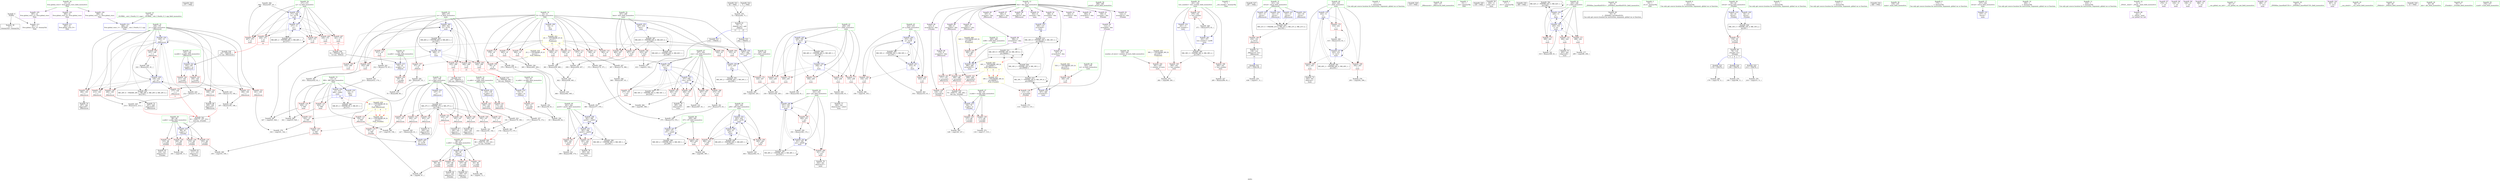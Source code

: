 digraph "SVFG" {
	label="SVFG";

	Node0x556a5961bc80 [shape=record,color=grey,label="{NodeID: 0\nNullPtr}"];
	Node0x556a5961bc80 -> Node0x556a5963a8e0[style=solid];
	Node0x556a5961bc80 -> Node0x556a5963d8d0[style=solid];
	Node0x556a5968ea00 [shape=record,color=black,label="{NodeID: 526\n275 = PHI()\n}"];
	Node0x556a5964ec00 [shape=record,color=grey,label="{NodeID: 360\n448 = Binary(447, 61, )\n}"];
	Node0x556a5964ec00 -> Node0x556a59647c80[style=solid];
	Node0x556a5963c960 [shape=record,color=red,label="{NodeID: 194\n402\<--263\n\<--p44\nmain\n}"];
	Node0x556a5963c960 -> Node0x556a5964bf00[style=solid];
	Node0x556a59639cd0 [shape=record,color=red,label="{NodeID: 111\n366\<--10\n\<--K\nmain\n}"];
	Node0x556a59639cd0 -> Node0x556a5964d880[style=solid];
	Node0x556a59621ac0 [shape=record,color=green,label="{NodeID: 28\n86\<--87\nx.addr\<--x.addr_field_insensitive\n_Z3nokiii\n}"];
	Node0x556a59621ac0 -> Node0x556a5963f380[style=solid];
	Node0x556a59621ac0 -> Node0x556a5963f450[style=solid];
	Node0x556a59621ac0 -> Node0x556a5963f520[style=solid];
	Node0x556a59621ac0 -> Node0x556a5963f5f0[style=solid];
	Node0x556a59621ac0 -> Node0x556a5963dc10[style=solid];
	Node0x556a5963e020 [shape=record,color=blue,label="{NodeID: 222\n145\<--140\ncy.addr\<--cy\n_Z6bounceii\n}"];
	Node0x556a5963e020 -> Node0x556a5963fe10[style=dashed];
	Node0x556a5963e020 -> Node0x556a5963fee0[style=dashed];
	Node0x556a5963fad0 [shape=record,color=red,label="{NodeID: 139\n126\<--125\n\<--arrayidx16\n_Z3nokiii\n}"];
	Node0x556a5963fad0 -> Node0x556a5964f380[style=solid];
	Node0x556a5963a740 [shape=record,color=green,label="{NodeID: 56\n288\<--289\nprintf\<--printf_field_insensitive\n}"];
	Node0x556a5964c380 [shape=record,color=grey,label="{NodeID: 333\n70 = Binary(68, 69, )\n}"];
	Node0x556a59647530 [shape=record,color=blue,label="{NodeID: 250\n396\<--390\narrayidx53\<--\nmain\n}"];
	Node0x556a59647530 -> Node0x556a59647530[style=dashed];
	Node0x556a59647530 -> Node0x556a5966efd0[style=dashed];
	Node0x556a59641190 [shape=record,color=red,label="{NodeID: 167\n470\<--241\n\<--test_number\nmain\n}"];
	Node0x556a59641190 -> Node0x556a5964db80[style=solid];
	Node0x556a5963be00 [shape=record,color=purple,label="{NodeID: 84\n125\<--8\narrayidx16\<--dim\n_Z3nokiii\n}"];
	Node0x556a5963be00 -> Node0x556a5963fad0[style=solid];
	Node0x556a59622c40 [shape=record,color=green,label="{NodeID: 1\n7\<--1\n__dso_handle\<--dummyObj\nGlob }"];
	Node0x556a5968ead0 [shape=record,color=black,label="{NodeID: 527\n287 = PHI()\n}"];
	Node0x556a5964ed80 [shape=record,color=grey,label="{NodeID: 361\n453 = Binary(452, 61, )\n}"];
	Node0x556a5964ed80 -> Node0x556a59647d50[style=solid];
	Node0x556a5963ca30 [shape=record,color=red,label="{NodeID: 195\n390\<--265\n\<--re48\nmain\n}"];
	Node0x556a5963ca30 -> Node0x556a59647530[style=solid];
	Node0x556a59639da0 [shape=record,color=red,label="{NodeID: 112\n371\<--10\n\<--K\nmain\n}"];
	Node0x556a59639da0 -> Node0x556a5964da00[style=solid];
	Node0x556a59621b90 [shape=record,color=green,label="{NodeID: 29\n88\<--89\ny.addr\<--y.addr_field_insensitive\n_Z3nokiii\n}"];
	Node0x556a59621b90 -> Node0x556a5963f6c0[style=solid];
	Node0x556a59621b90 -> Node0x556a5963f790[style=solid];
	Node0x556a59621b90 -> Node0x556a5963f860[style=solid];
	Node0x556a59621b90 -> Node0x556a5963f930[style=solid];
	Node0x556a59621b90 -> Node0x556a5963dce0[style=solid];
	Node0x556a59661dd0 [shape=record,color=black,label="{NodeID: 389\nMR_8V_2 = PHI(MR_8V_3, MR_8V_1, )\npts\{14 \}\n}"];
	Node0x556a59661dd0 -> Node0x556a59647870[style=dashed];
	Node0x556a5963e0f0 [shape=record,color=blue,label="{NodeID: 223\n147\<--11\nx\<--\n_Z6bounceii\n}"];
	Node0x556a5963e0f0 -> Node0x556a5966a9d0[style=dashed];
	Node0x556a5963fba0 [shape=record,color=red,label="{NodeID: 140\n232\<--141\n\<--retval\n_Z6bounceii\n}"];
	Node0x556a5963fba0 -> Node0x556a5963b510[style=solid];
	Node0x556a5963a810 [shape=record,color=green,label="{NodeID: 57\n23\<--481\n_GLOBAL__sub_I_Onufry_0_1.cpp\<--_GLOBAL__sub_I_Onufry_0_1.cpp_field_insensitive\n}"];
	Node0x556a5963a810 -> Node0x556a5963d800[style=solid];
	Node0x556a5966a9d0 [shape=record,color=black,label="{NodeID: 417\nMR_27V_3 = PHI(MR_27V_4, MR_27V_2, )\npts\{148 \}\n}"];
	Node0x556a5966a9d0 -> Node0x556a5963ffb0[style=dashed];
	Node0x556a5966a9d0 -> Node0x556a59640080[style=dashed];
	Node0x556a5966a9d0 -> Node0x556a59640150[style=dashed];
	Node0x556a5966a9d0 -> Node0x556a59640220[style=dashed];
	Node0x556a5966a9d0 -> Node0x556a596402f0[style=dashed];
	Node0x556a5966a9d0 -> Node0x556a596403c0[style=dashed];
	Node0x556a5966a9d0 -> Node0x556a59640490[style=dashed];
	Node0x556a5966a9d0 -> Node0x556a59640560[style=dashed];
	Node0x556a5966a9d0 -> Node0x556a5963e5d0[style=dashed];
	Node0x556a5964c500 [shape=record,color=grey,label="{NodeID: 334\n466 = Binary(462, 465, )\n}"];
	Node0x556a59647600 [shape=record,color=blue,label="{NodeID: 251\n261\<--399\npos41\<--add54\nmain\n}"];
	Node0x556a59647600 -> Node0x556a59642510[style=dashed];
	Node0x556a59647600 -> Node0x556a5963c7c0[style=dashed];
	Node0x556a59647600 -> Node0x556a59647390[style=dashed];
	Node0x556a59647600 -> Node0x556a59647600[style=dashed];
	Node0x556a59647600 -> Node0x556a59664fd0[style=dashed];
	Node0x556a59641260 [shape=record,color=red,label="{NodeID: 168\n292\<--243\n\<--i\nmain\n}"];
	Node0x556a59641260 -> Node0x556a59650700[style=solid];
	Node0x556a5963bed0 [shape=record,color=purple,label="{NodeID: 85\n167\<--8\narrayidx\<--dim\n_Z6bounceii\n}"];
	Node0x556a5961cef0 [shape=record,color=green,label="{NodeID: 2\n11\<--1\n\<--dummyObj\nCan only get source location for instruction, argument, global var or function.}"];
	Node0x556a5968eba0 [shape=record,color=black,label="{NodeID: 528\n319 = PHI()\n}"];
	Node0x556a59672330 [shape=record,color=yellow,style=double,label="{NodeID: 445\n18V_1 = ENCHI(MR_18V_0)\npts\{90000 \}\nFun[_Z6bounceii]|{|<s3>5|<s4>6|<s5>7}}"];
	Node0x556a59672330 -> Node0x556a59640cb0[style=dashed];
	Node0x556a59672330 -> Node0x556a59640d80[style=dashed];
	Node0x556a59672330 -> Node0x556a59640e50[style=dashed];
	Node0x556a59672330:s3 -> Node0x556a596728a0[style=dashed,color=red];
	Node0x556a59672330:s4 -> Node0x556a596728a0[style=dashed,color=red];
	Node0x556a59672330:s5 -> Node0x556a596728a0[style=dashed,color=red];
	Node0x556a5964ef00 [shape=record,color=grey,label="{NodeID: 362\n176 = Binary(173, 175, )\n|{<s0>5}}"];
	Node0x556a5964ef00:s0 -> Node0x556a5968fd30[style=solid,color=red];
	Node0x556a5963cb00 [shape=record,color=red,label="{NodeID: 196\n432\<--267\n\<--best\nmain\n}"];
	Node0x556a5963cb00 -> Node0x556a5964fc80[style=solid];
	Node0x556a59639e70 [shape=record,color=red,label="{NodeID: 113\n378\<--10\n\<--K\nmain\n}"];
	Node0x556a59639e70 -> Node0x556a5964e300[style=solid];
	Node0x556a59621c60 [shape=record,color=green,label="{NodeID: 30\n136\<--137\n_Z6bounceii\<--_Z6bounceii_field_insensitive\n}"];
	Node0x556a596622d0 [shape=record,color=black,label="{NodeID: 390\nMR_38V_3 = PHI(MR_38V_4, MR_38V_2, )\npts\{242 \}\n}"];
	Node0x556a596622d0 -> Node0x556a59640ff0[style=dashed];
	Node0x556a596622d0 -> Node0x556a596410c0[style=dashed];
	Node0x556a596622d0 -> Node0x556a59641190[style=dashed];
	Node0x556a596622d0 -> Node0x556a59647e20[style=dashed];
	Node0x556a5963e1c0 [shape=record,color=blue,label="{NodeID: 224\n149\<--11\ny\<--\n_Z6bounceii\n}"];
	Node0x556a5963e1c0 -> Node0x556a59640630[style=dashed];
	Node0x556a5963e1c0 -> Node0x556a59640700[style=dashed];
	Node0x556a5963e1c0 -> Node0x556a596407d0[style=dashed];
	Node0x556a5963e1c0 -> Node0x556a596408a0[style=dashed];
	Node0x556a5963e1c0 -> Node0x556a59640970[style=dashed];
	Node0x556a5963e1c0 -> Node0x556a59640a40[style=dashed];
	Node0x556a5963e1c0 -> Node0x556a59640b10[style=dashed];
	Node0x556a5963e1c0 -> Node0x556a59640be0[style=dashed];
	Node0x556a5963e1c0 -> Node0x556a5963e1c0[style=dashed];
	Node0x556a5963e1c0 -> Node0x556a5963e500[style=dashed];
	Node0x556a5963e1c0 -> Node0x556a5966d1d0[style=dashed];
	Node0x556a5963fc70 [shape=record,color=red,label="{NodeID: 141\n172\<--143\n\<--cx.addr\n_Z6bounceii\n}"];
	Node0x556a5963fc70 -> Node0x556a5964e780[style=solid];
	Node0x556a5963a8e0 [shape=record,color=black,label="{NodeID: 58\n2\<--3\ndummyVal\<--dummyVal\n}"];
	Node0x556a5964c680 [shape=record,color=grey,label="{NodeID: 335\n359 = Binary(358, 61, )\n}"];
	Node0x556a5964c680 -> Node0x556a59647120[style=solid];
	Node0x556a596476d0 [shape=record,color=blue,label="{NodeID: 252\n263\<--403\np44\<--inc56\nmain\n}"];
	Node0x556a596476d0 -> Node0x556a5963c890[style=dashed];
	Node0x556a596476d0 -> Node0x556a5963c960[style=dashed];
	Node0x556a596476d0 -> Node0x556a59647460[style=dashed];
	Node0x556a596476d0 -> Node0x556a596476d0[style=dashed];
	Node0x556a596476d0 -> Node0x556a596654d0[style=dashed];
	Node0x556a59641330 [shape=record,color=red,label="{NodeID: 169\n301\<--243\n\<--i\nmain\n}"];
	Node0x556a59641330 -> Node0x556a5963b5e0[style=solid];
	Node0x556a5963bfa0 [shape=record,color=purple,label="{NodeID: 86\n170\<--8\narrayidx5\<--dim\n_Z6bounceii\n}"];
	Node0x556a5963bfa0 -> Node0x556a59640cb0[style=solid];
	Node0x556a5961ae60 [shape=record,color=green,label="{NodeID: 3\n15\<--1\n.str\<--dummyObj\nGlob }"];
	Node0x556a5968edb0 [shape=record,color=black,label="{NodeID: 529\n339 = PHI()\n}"];
	Node0x556a59672410 [shape=record,color=yellow,style=double,label="{NodeID: 446\n8V_1 = ENCHI(MR_8V_0)\npts\{14 \}\nFun[_Z3nokiii]}"];
	Node0x556a59672410 -> Node0x556a5963ea90[style=dashed];
	Node0x556a59672410 -> Node0x556a5963eb60[style=dashed];
	Node0x556a5964f080 [shape=record,color=grey,label="{NodeID: 363\n354 = Binary(353, 61, )\n}"];
	Node0x556a5964f080 -> Node0x556a59647050[style=solid];
	Node0x556a5963cbd0 [shape=record,color=red,label="{NodeID: 197\n457\<--267\n\<--best\nmain\n}"];
	Node0x556a5963cbd0 -> Node0x556a5964c980[style=solid];
	Node0x556a59639f40 [shape=record,color=red,label="{NodeID: 114\n411\<--10\n\<--K\nmain\n}"];
	Node0x556a59639f40 -> Node0x556a5964d100[style=solid];
	Node0x556a59621d30 [shape=record,color=green,label="{NodeID: 31\n141\<--142\nretval\<--retval_field_insensitive\n_Z6bounceii\n}"];
	Node0x556a59621d30 -> Node0x556a5963fba0[style=solid];
	Node0x556a59621d30 -> Node0x556a5963e290[style=solid];
	Node0x556a59621d30 -> Node0x556a5963e360[style=solid];
	Node0x556a59621d30 -> Node0x556a5963e430[style=solid];
	Node0x556a59621d30 -> Node0x556a5963e6a0[style=solid];
	Node0x556a596627d0 [shape=record,color=black,label="{NodeID: 391\nMR_40V_2 = PHI(MR_40V_4, MR_40V_1, )\npts\{244 \}\n}"];
	Node0x556a596627d0 -> Node0x556a59646760[style=dashed];
	Node0x556a5963e290 [shape=record,color=blue,label="{NodeID: 225\n141\<--11\nretval\<--\n_Z6bounceii\n}"];
	Node0x556a5963e290 -> Node0x556a5966ccd0[style=dashed];
	Node0x556a5963fd40 [shape=record,color=red,label="{NodeID: 142\n190\<--143\n\<--cx.addr\n_Z6bounceii\n}"];
	Node0x556a5963fd40 -> Node0x556a5964b300[style=solid];
	Node0x556a5963a9b0 [shape=record,color=black,label="{NodeID: 59\n236\<--11\nmain_ret\<--\nmain\n}"];
	Node0x556a5964c800 [shape=record,color=grey,label="{NodeID: 336\n465 = Binary(463, 464, )\n}"];
	Node0x556a5964c800 -> Node0x556a5964c500[style=solid];
	Node0x556a596477a0 [shape=record,color=blue,label="{NodeID: 253\n257\<--408\nrow\<--inc59\nmain\n}"];
	Node0x556a596477a0 -> Node0x556a59642030[style=dashed];
	Node0x556a596477a0 -> Node0x556a59642100[style=dashed];
	Node0x556a596477a0 -> Node0x556a596421d0[style=dashed];
	Node0x556a596477a0 -> Node0x556a596422a0[style=dashed];
	Node0x556a596477a0 -> Node0x556a59642370[style=dashed];
	Node0x556a596477a0 -> Node0x556a596477a0[style=dashed];
	Node0x556a596477a0 -> Node0x556a596645d0[style=dashed];
	Node0x556a59641400 [shape=record,color=red,label="{NodeID: 170\n314\<--243\n\<--i\nmain\n}"];
	Node0x556a59641400 -> Node0x556a5964d400[style=solid];
	Node0x556a5963c070 [shape=record,color=purple,label="{NodeID: 87\n185\<--8\narrayidx7\<--dim\n_Z6bounceii\n}"];
	Node0x556a5961af80 [shape=record,color=green,label="{NodeID: 4\n17\<--1\n.str.1\<--dummyObj\nGlob }"];
	Node0x556a5968ee80 [shape=record,color=black,label="{NodeID: 530\n389 = PHI()\n}"];
	Node0x556a5964f200 [shape=record,color=grey,label="{NodeID: 364\n101 = cmp(100, 11, )\n}"];
	Node0x556a5963cca0 [shape=record,color=red,label="{NodeID: 198\n460\<--267\n\<--best\nmain\n}"];
	Node0x556a5963cca0 -> Node0x556a5964cb00[style=solid];
	Node0x556a5963a010 [shape=record,color=red,label="{NodeID: 115\n456\<--10\n\<--K\nmain\n}"];
	Node0x556a5963a010 -> Node0x556a5964c980[style=solid];
	Node0x556a59621e00 [shape=record,color=green,label="{NodeID: 32\n143\<--144\ncx.addr\<--cx.addr_field_insensitive\n_Z6bounceii\n}"];
	Node0x556a59621e00 -> Node0x556a5963fc70[style=solid];
	Node0x556a59621e00 -> Node0x556a5963fd40[style=solid];
	Node0x556a59621e00 -> Node0x556a5963df50[style=solid];
	Node0x556a59662cd0 [shape=record,color=black,label="{NodeID: 392\nMR_42V_2 = PHI(MR_42V_3, MR_42V_1, )\npts\{246 \}\n}"];
	Node0x556a59662cd0 -> Node0x556a59646830[style=dashed];
	Node0x556a59662cd0 -> Node0x556a59662cd0[style=dashed];
	Node0x556a5963e360 [shape=record,color=blue,label="{NodeID: 226\n141\<--11\nretval\<--\n_Z6bounceii\n}"];
	Node0x556a5963e360 -> Node0x556a5966ccd0[style=dashed];
	Node0x556a5963fe10 [shape=record,color=red,label="{NodeID: 143\n194\<--145\n\<--cy.addr\n_Z6bounceii\n}"];
	Node0x556a5963fe10 -> Node0x556a5964b480[style=solid];
	Node0x556a5963aa80 [shape=record,color=black,label="{NodeID: 60\n34\<--35\n\<--_ZNSt8ios_base4InitD1Ev\nCan only get source location for instruction, argument, global var or function.}"];
	Node0x556a5964c980 [shape=record,color=grey,label="{NodeID: 337\n458 = Binary(456, 457, )\n}"];
	Node0x556a5964c980 -> Node0x556a5964cc80[style=solid];
	Node0x556a59647870 [shape=record,color=blue,label="{NodeID: 254\n13\<--413\nMN\<--sub62\nmain\n|{|<s3>14}}"];
	Node0x556a59647870 -> Node0x556a5963edd0[style=dashed];
	Node0x556a59647870 -> Node0x556a5963eea0[style=dashed];
	Node0x556a59647870 -> Node0x556a59661dd0[style=dashed];
	Node0x556a59647870:s3 -> Node0x556a59671df0[style=dashed,color=red];
	Node0x556a596414d0 [shape=record,color=red,label="{NodeID: 171\n298\<--245\n\<--j\nmain\n}"];
	Node0x556a596414d0 -> Node0x556a59650580[style=solid];
	Node0x556a5963c140 [shape=record,color=purple,label="{NodeID: 88\n188\<--8\narrayidx9\<--dim\n_Z6bounceii\n}"];
	Node0x556a5963c140 -> Node0x556a59640d80[style=solid];
	Node0x556a5961b010 [shape=record,color=green,label="{NodeID: 5\n19\<--1\n.str.2\<--dummyObj\nGlob }"];
	Node0x556a5968ef50 [shape=record,color=black,label="{NodeID: 531\n431 = PHI(50, )\n}"];
	Node0x556a5968ef50 -> Node0x556a5964fc80[style=solid];
	Node0x556a5964f380 [shape=record,color=grey,label="{NodeID: 365\n128 = cmp(126, 127, )\n}"];
	Node0x556a5963cd70 [shape=record,color=red,label="{NodeID: 199\n419\<--269\n\<--cx\nmain\n}"];
	Node0x556a5963cd70 -> Node0x556a59650d00[style=solid];
	Node0x556a5963e820 [shape=record,color=red,label="{NodeID: 116\n459\<--10\n\<--K\nmain\n}"];
	Node0x556a5963e820 -> Node0x556a5964cb00[style=solid];
	Node0x556a59621ed0 [shape=record,color=green,label="{NodeID: 33\n145\<--146\ncy.addr\<--cy.addr_field_insensitive\n_Z6bounceii\n}"];
	Node0x556a59621ed0 -> Node0x556a5963fe10[style=solid];
	Node0x556a59621ed0 -> Node0x556a5963fee0[style=solid];
	Node0x556a59621ed0 -> Node0x556a5963e020[style=solid];
	Node0x556a596631d0 [shape=record,color=black,label="{NodeID: 393\nMR_44V_2 = PHI(MR_44V_3, MR_44V_1, )\npts\{248 \}\n}"];
	Node0x556a596631d0 -> Node0x556a59646b70[style=dashed];
	Node0x556a5963e430 [shape=record,color=blue,label="{NodeID: 227\n141\<--11\nretval\<--\n_Z6bounceii\n}"];
	Node0x556a5963e430 -> Node0x556a5966ccd0[style=dashed];
	Node0x556a5963fee0 [shape=record,color=red,label="{NodeID: 144\n211\<--145\n\<--cy.addr\n_Z6bounceii\n}"];
	Node0x556a5963fee0 -> Node0x556a5964b600[style=solid];
	Node0x556a5963ab50 [shape=record,color=black,label="{NodeID: 61\n50\<--72\n_Z4distii_ret\<--add\n_Z4distii\n|{<s0>13|<s1>15}}"];
	Node0x556a5963ab50:s0 -> Node0x556a5968ef50[style=solid,color=blue];
	Node0x556a5963ab50:s1 -> Node0x556a5968f290[style=solid,color=blue];
	Node0x556a5964cb00 [shape=record,color=grey,label="{NodeID: 338\n461 = Binary(459, 460, )\n}"];
	Node0x556a5964cb00 -> Node0x556a5964cc80[style=solid];
	Node0x556a59647940 [shape=record,color=blue,label="{NodeID: 255\n267\<--416\nbest\<--\nmain\n}"];
	Node0x556a59647940 -> Node0x556a5963cbd0[style=dashed];
	Node0x556a59647940 -> Node0x556a5963cca0[style=dashed];
	Node0x556a59647940 -> Node0x556a596617e0[style=dashed];
	Node0x556a59647940 -> Node0x556a596659d0[style=dashed];
	Node0x556a596415a0 [shape=record,color=red,label="{NodeID: 172\n304\<--245\n\<--j\nmain\n}"];
	Node0x556a596415a0 -> Node0x556a5963b6b0[style=solid];
	Node0x556a5963c210 [shape=record,color=purple,label="{NodeID: 89\n205\<--8\narrayidx19\<--dim\n_Z6bounceii\n}"];
	Node0x556a5961cd20 [shape=record,color=green,label="{NodeID: 6\n22\<--1\n\<--dummyObj\nCan only get source location for instruction, argument, global var or function.}"];
	Node0x556a5968f150 [shape=record,color=black,label="{NodeID: 532\n437 = PHI(138, )\n}"];
	Node0x556a5968f150 -> Node0x556a5964fb00[style=solid];
	Node0x556a5964f500 [shape=record,color=grey,label="{NodeID: 366\n179 = cmp(178, 11, )\n}"];
	Node0x556a5963ce40 [shape=record,color=red,label="{NodeID: 200\n429\<--269\n\<--cx\nmain\n|{<s0>13}}"];
	Node0x556a5963ce40:s0 -> Node0x556a5968f4a0[style=solid,color=red];
	Node0x556a5963e8f0 [shape=record,color=red,label="{NodeID: 117\n463\<--10\n\<--K\nmain\n}"];
	Node0x556a5963e8f0 -> Node0x556a5964c800[style=solid];
	Node0x556a59621fa0 [shape=record,color=green,label="{NodeID: 34\n147\<--148\nx\<--x_field_insensitive\n_Z6bounceii\n}"];
	Node0x556a59621fa0 -> Node0x556a5963ffb0[style=solid];
	Node0x556a59621fa0 -> Node0x556a59640080[style=solid];
	Node0x556a59621fa0 -> Node0x556a59640150[style=solid];
	Node0x556a59621fa0 -> Node0x556a59640220[style=solid];
	Node0x556a59621fa0 -> Node0x556a596402f0[style=solid];
	Node0x556a59621fa0 -> Node0x556a596403c0[style=solid];
	Node0x556a59621fa0 -> Node0x556a59640490[style=solid];
	Node0x556a59621fa0 -> Node0x556a59640560[style=solid];
	Node0x556a59621fa0 -> Node0x556a5963e0f0[style=solid];
	Node0x556a59621fa0 -> Node0x556a5963e5d0[style=solid];
	Node0x556a596636d0 [shape=record,color=black,label="{NodeID: 394\nMR_46V_2 = PHI(MR_46V_4, MR_46V_1, )\npts\{250 \}\n}"];
	Node0x556a596636d0 -> Node0x556a59646c40[style=dashed];
	Node0x556a5963e500 [shape=record,color=blue,label="{NodeID: 228\n149\<--222\ny\<--inc\n_Z6bounceii\n}"];
	Node0x556a5963e500 -> Node0x556a59640630[style=dashed];
	Node0x556a5963e500 -> Node0x556a59640700[style=dashed];
	Node0x556a5963e500 -> Node0x556a596407d0[style=dashed];
	Node0x556a5963e500 -> Node0x556a596408a0[style=dashed];
	Node0x556a5963e500 -> Node0x556a59640970[style=dashed];
	Node0x556a5963e500 -> Node0x556a59640a40[style=dashed];
	Node0x556a5963e500 -> Node0x556a59640b10[style=dashed];
	Node0x556a5963e500 -> Node0x556a59640be0[style=dashed];
	Node0x556a5963e500 -> Node0x556a5963e1c0[style=dashed];
	Node0x556a5963e500 -> Node0x556a5963e500[style=dashed];
	Node0x556a5963e500 -> Node0x556a5966d1d0[style=dashed];
	Node0x556a5963ffb0 [shape=record,color=red,label="{NodeID: 145\n155\<--147\n\<--x\n_Z6bounceii\n}"];
	Node0x556a5963ffb0 -> Node0x556a59642820[style=solid];
	Node0x556a5963ac20 [shape=record,color=black,label="{NodeID: 62\n108\<--107\nidxprom\<--\n_Z3nokiii\n}"];
	Node0x556a5964cc80 [shape=record,color=grey,label="{NodeID: 339\n462 = Binary(458, 461, )\n}"];
	Node0x556a5964cc80 -> Node0x556a5964c500[style=solid];
	Node0x556a59647a10 [shape=record,color=blue,label="{NodeID: 256\n269\<--11\ncx\<--\nmain\n}"];
	Node0x556a59647a10 -> Node0x556a5963cd70[style=dashed];
	Node0x556a59647a10 -> Node0x556a5963ce40[style=dashed];
	Node0x556a59647a10 -> Node0x556a5963cf10[style=dashed];
	Node0x556a59647a10 -> Node0x556a5963cfe0[style=dashed];
	Node0x556a59647a10 -> Node0x556a5963d0b0[style=dashed];
	Node0x556a59647a10 -> Node0x556a59647d50[style=dashed];
	Node0x556a59647a10 -> Node0x556a59665ed0[style=dashed];
	Node0x556a59641670 [shape=record,color=red,label="{NodeID: 173\n309\<--245\n\<--j\nmain\n}"];
	Node0x556a59641670 -> Node0x556a5964cf80[style=solid];
	Node0x556a5963c2e0 [shape=record,color=purple,label="{NodeID: 90\n208\<--8\narrayidx21\<--dim\n_Z6bounceii\n}"];
	Node0x556a5963c2e0 -> Node0x556a59640e50[style=solid];
	Node0x556a5961cdb0 [shape=record,color=green,label="{NodeID: 7\n61\<--1\n\<--dummyObj\nCan only get source location for instruction, argument, global var or function.}"];
	Node0x556a5968f290 [shape=record,color=black,label="{NodeID: 533\n442 = PHI(50, )\n}"];
	Node0x556a5968f290 -> Node0x556a59647bb0[style=solid];
	Node0x556a5964f680 [shape=record,color=grey,label="{NodeID: 367\n98 = cmp(96, 97, )\n}"];
	Node0x556a5963cf10 [shape=record,color=red,label="{NodeID: 201\n435\<--269\n\<--cx\nmain\n|{<s0>14}}"];
	Node0x556a5963cf10:s0 -> Node0x556a5968f860[style=solid,color=red];
	Node0x556a5963e9c0 [shape=record,color=red,label="{NodeID: 118\n464\<--10\n\<--K\nmain\n}"];
	Node0x556a5963e9c0 -> Node0x556a5964c800[style=solid];
	Node0x556a596386d0 [shape=record,color=green,label="{NodeID: 35\n149\<--150\ny\<--y_field_insensitive\n_Z6bounceii\n}"];
	Node0x556a596386d0 -> Node0x556a59640630[style=solid];
	Node0x556a596386d0 -> Node0x556a59640700[style=solid];
	Node0x556a596386d0 -> Node0x556a596407d0[style=solid];
	Node0x556a596386d0 -> Node0x556a596408a0[style=solid];
	Node0x556a596386d0 -> Node0x556a59640970[style=solid];
	Node0x556a596386d0 -> Node0x556a59640a40[style=solid];
	Node0x556a596386d0 -> Node0x556a59640b10[style=solid];
	Node0x556a596386d0 -> Node0x556a59640be0[style=solid];
	Node0x556a596386d0 -> Node0x556a5963e1c0[style=solid];
	Node0x556a596386d0 -> Node0x556a5963e500[style=solid];
	Node0x556a59663bd0 [shape=record,color=black,label="{NodeID: 395\nMR_48V_2 = PHI(MR_48V_3, MR_48V_1, )\npts\{252 \}\n}"];
	Node0x556a59663bd0 -> Node0x556a59646d10[style=dashed];
	Node0x556a59663bd0 -> Node0x556a59663bd0[style=dashed];
	Node0x556a5963e5d0 [shape=record,color=blue,label="{NodeID: 229\n147\<--227\nx\<--inc29\n_Z6bounceii\n}"];
	Node0x556a5963e5d0 -> Node0x556a5966a9d0[style=dashed];
	Node0x556a59640080 [shape=record,color=red,label="{NodeID: 146\n165\<--147\n\<--x\n_Z6bounceii\n}"];
	Node0x556a59640080 -> Node0x556a5963b030[style=solid];
	Node0x556a5963acf0 [shape=record,color=black,label="{NodeID: 63\n111\<--110\nidxprom7\<--\n_Z3nokiii\n}"];
	Node0x556a5964ce00 [shape=record,color=grey,label="{NodeID: 340\n345 = Binary(344, 61, )\n}"];
	Node0x556a5964ce00 -> Node0x556a5963b850[style=solid];
	Node0x556a59647ae0 [shape=record,color=blue,label="{NodeID: 257\n271\<--11\ncy\<--\nmain\n}"];
	Node0x556a59647ae0 -> Node0x556a5963d180[style=dashed];
	Node0x556a59647ae0 -> Node0x556a5963d250[style=dashed];
	Node0x556a59647ae0 -> Node0x556a5963d320[style=dashed];
	Node0x556a59647ae0 -> Node0x556a5963d3f0[style=dashed];
	Node0x556a59647ae0 -> Node0x556a5963d4c0[style=dashed];
	Node0x556a59647ae0 -> Node0x556a59647ae0[style=dashed];
	Node0x556a59647ae0 -> Node0x556a59647c80[style=dashed];
	Node0x556a59647ae0 -> Node0x556a596663d0[style=dashed];
	Node0x556a59641740 [shape=record,color=red,label="{NodeID: 174\n328\<--247\n\<--s\nmain\n}"];
	Node0x556a59641740 -> Node0x556a5964b900[style=solid];
	Node0x556a5963c3b0 [shape=record,color=purple,label="{NodeID: 91\n303\<--8\narrayidx\<--dim\nmain\n}"];
	Node0x556a5961be00 [shape=record,color=green,label="{NodeID: 8\n115\<--1\n\<--dummyObj\nCan only get source location for instruction, argument, global var or function.}"];
	Node0x556a5968f3d0 [shape=record,color=black,label="{NodeID: 534\n468 = PHI()\n}"];
	Node0x556a596728a0 [shape=record,color=yellow,style=double,label="{NodeID: 451\n18V_1 = ENCHI(MR_18V_0)\npts\{90000 \}\nFun[_Z3nokiii]}"];
	Node0x556a596728a0 -> Node0x556a5963fa00[style=dashed];
	Node0x556a596728a0 -> Node0x556a5963fad0[style=dashed];
	Node0x556a5964f800 [shape=record,color=grey,label="{NodeID: 368\n386 = cmp(384, 385, )\n}"];
	Node0x556a5963cfe0 [shape=record,color=red,label="{NodeID: 202\n440\<--269\n\<--cx\nmain\n|{<s0>15}}"];
	Node0x556a5963cfe0:s0 -> Node0x556a5968f4a0[style=solid,color=red];
	Node0x556a5963ea90 [shape=record,color=red,label="{NodeID: 119\n97\<--13\n\<--MN\n_Z3nokiii\n}"];
	Node0x556a5963ea90 -> Node0x556a5964f680[style=solid];
	Node0x556a59638760 [shape=record,color=green,label="{NodeID: 36\n234\<--235\nmain\<--main_field_insensitive\n}"];
	Node0x556a596640d0 [shape=record,color=black,label="{NodeID: 396\nMR_50V_2 = PHI(MR_50V_3, MR_50V_1, )\npts\{254 \}\n}"];
	Node0x556a596640d0 -> Node0x556a59646de0[style=dashed];
	Node0x556a596640d0 -> Node0x556a596640d0[style=dashed];
	Node0x556a5963e6a0 [shape=record,color=blue,label="{NodeID: 230\n141\<--61\nretval\<--\n_Z6bounceii\n}"];
	Node0x556a5963e6a0 -> Node0x556a5966ccd0[style=dashed];
	Node0x556a59640150 [shape=record,color=red,label="{NodeID: 147\n175\<--147\n\<--x\n_Z6bounceii\n}"];
	Node0x556a59640150 -> Node0x556a5964ef00[style=solid];
	Node0x556a5963adc0 [shape=record,color=black,label="{NodeID: 64\n121\<--120\nidxprom13\<--\n_Z3nokiii\n}"];
	Node0x556a5966ccd0 [shape=record,color=black,label="{NodeID: 424\nMR_21V_5 = PHI(MR_21V_6, MR_21V_3, MR_21V_2, MR_21V_4, )\npts\{142 \}\n}"];
	Node0x556a5966ccd0 -> Node0x556a5963fba0[style=dashed];
	Node0x556a5964cf80 [shape=record,color=grey,label="{NodeID: 341\n310 = Binary(309, 61, )\n}"];
	Node0x556a5964cf80 -> Node0x556a596469d0[style=solid];
	Node0x556a59647bb0 [shape=record,color=blue,label="{NodeID: 258\n267\<--442\nbest\<--call73\nmain\n}"];
	Node0x556a59647bb0 -> Node0x556a596617e0[style=dashed];
	Node0x556a59641810 [shape=record,color=red,label="{NodeID: 175\n324\<--249\n\<--l\nmain\n}"];
	Node0x556a59641810 -> Node0x556a59650e80[style=solid];
	Node0x556a5963c480 [shape=record,color=purple,label="{NodeID: 92\n306\<--8\narrayidx9\<--dim\nmain\n}"];
	Node0x556a5963c480 -> Node0x556a59646900[style=solid];
	Node0x556a5961be90 [shape=record,color=green,label="{NodeID: 9\n174\<--1\n\<--dummyObj\nCan only get source location for instruction, argument, global var or function.}"];
	Node0x556a5968f4a0 [shape=record,color=black,label="{NodeID: 535\n51 = PHI(429, 440, )\n0th arg _Z4distii }"];
	Node0x556a5968f4a0 -> Node0x556a5963d9a0[style=solid];
	Node0x556a59672980 [shape=record,color=yellow,style=double,label="{NodeID: 452\n2V_1 = ENCHI(MR_2V_0)\npts\{12 \}\nFun[main]|{|<s11>13|<s12>15}}"];
	Node0x556a59672980 -> Node0x556a59639a60[style=dashed];
	Node0x556a59672980 -> Node0x556a59639b30[style=dashed];
	Node0x556a59672980 -> Node0x556a59639c00[style=dashed];
	Node0x556a59672980 -> Node0x556a59639cd0[style=dashed];
	Node0x556a59672980 -> Node0x556a59639da0[style=dashed];
	Node0x556a59672980 -> Node0x556a59639e70[style=dashed];
	Node0x556a59672980 -> Node0x556a59639f40[style=dashed];
	Node0x556a59672980 -> Node0x556a5963a010[style=dashed];
	Node0x556a59672980 -> Node0x556a5963e820[style=dashed];
	Node0x556a59672980 -> Node0x556a5963e8f0[style=dashed];
	Node0x556a59672980 -> Node0x556a5963e9c0[style=dashed];
	Node0x556a59672980:s11 -> Node0x556a596614d0[style=dashed,color=red];
	Node0x556a59672980:s12 -> Node0x556a596614d0[style=dashed,color=red];
	Node0x556a5964f980 [shape=record,color=grey,label="{NodeID: 369\n105 = cmp(103, 104, )\n}"];
	Node0x556a5963d0b0 [shape=record,color=red,label="{NodeID: 203\n452\<--269\n\<--cx\nmain\n}"];
	Node0x556a5963d0b0 -> Node0x556a5964ed80[style=solid];
	Node0x556a5963eb60 [shape=record,color=red,label="{NodeID: 120\n104\<--13\n\<--MN\n_Z3nokiii\n}"];
	Node0x556a5963eb60 -> Node0x556a5964f980[style=solid];
	Node0x556a596387f0 [shape=record,color=green,label="{NodeID: 37\n237\<--238\nretval\<--retval_field_insensitive\nmain\n}"];
	Node0x556a596387f0 -> Node0x556a59646600[style=solid];
	Node0x556a596645d0 [shape=record,color=black,label="{NodeID: 397\nMR_54V_2 = PHI(MR_54V_4, MR_54V_1, )\npts\{258 \}\n}"];
	Node0x556a596645d0 -> Node0x556a596471f0[style=dashed];
	Node0x556a59646600 [shape=record,color=blue,label="{NodeID: 231\n237\<--11\nretval\<--\nmain\n}"];
	Node0x556a59640220 [shape=record,color=red,label="{NodeID: 148\n183\<--147\n\<--x\n_Z6bounceii\n}"];
	Node0x556a59640220 -> Node0x556a5963b1d0[style=solid];
	Node0x556a5963ae90 [shape=record,color=black,label="{NodeID: 65\n124\<--123\nidxprom15\<--\n_Z3nokiii\n}"];
	Node0x556a5966d1d0 [shape=record,color=black,label="{NodeID: 425\nMR_29V_6 = PHI(MR_29V_2, MR_29V_4, MR_29V_4, MR_29V_4, )\npts\{150 \}\n}"];
	Node0x556a5964d100 [shape=record,color=grey,label="{NodeID: 342\n412 = Binary(174, 411, )\n}"];
	Node0x556a5964d100 -> Node0x556a5964d280[style=solid];
	Node0x556a59647c80 [shape=record,color=blue,label="{NodeID: 259\n271\<--448\ncy\<--inc76\nmain\n}"];
	Node0x556a59647c80 -> Node0x556a5963d180[style=dashed];
	Node0x556a59647c80 -> Node0x556a5963d250[style=dashed];
	Node0x556a59647c80 -> Node0x556a5963d320[style=dashed];
	Node0x556a59647c80 -> Node0x556a5963d3f0[style=dashed];
	Node0x556a59647c80 -> Node0x556a5963d4c0[style=dashed];
	Node0x556a59647c80 -> Node0x556a59647ae0[style=dashed];
	Node0x556a59647c80 -> Node0x556a59647c80[style=dashed];
	Node0x556a59647c80 -> Node0x556a596663d0[style=dashed];
	Node0x556a596418e0 [shape=record,color=red,label="{NodeID: 176\n329\<--249\n\<--l\nmain\n}"];
	Node0x556a596418e0 -> Node0x556a5964b900[style=solid];
	Node0x556a5963c550 [shape=record,color=purple,label="{NodeID: 93\n343\<--8\narrayidx22\<--dim\nmain\n}"];
	Node0x556a5961bf20 [shape=record,color=green,label="{NodeID: 10\n294\<--1\n\<--dummyObj\nCan only get source location for instruction, argument, global var or function.}"];
	Node0x556a5968f6e0 [shape=record,color=black,label="{NodeID: 536\n52 = PHI(430, 441, )\n1st arg _Z4distii }"];
	Node0x556a5968f6e0 -> Node0x556a5963da70[style=solid];
	Node0x556a5964fb00 [shape=record,color=grey,label="{NodeID: 370\n438 = cmp(437, 11, )\n}"];
	Node0x556a5963d180 [shape=record,color=red,label="{NodeID: 204\n425\<--271\n\<--cy\nmain\n}"];
	Node0x556a5963d180 -> Node0x556a59650b80[style=solid];
	Node0x556a5963ec30 [shape=record,color=red,label="{NodeID: 121\n156\<--13\n\<--MN\n_Z6bounceii\n}"];
	Node0x556a5963ec30 -> Node0x556a59642820[style=solid];
	Node0x556a59638880 [shape=record,color=green,label="{NodeID: 38\n239\<--240\nnumber_of_tests\<--number_of_tests_field_insensitive\nmain\n}"];
	Node0x556a59638880 -> Node0x556a59640f20[style=solid];
	Node0x556a59664ad0 [shape=record,color=black,label="{NodeID: 398\nMR_56V_2 = PHI(MR_56V_3, MR_56V_1, )\npts\{260 \}\n}"];
	Node0x556a59664ad0 -> Node0x556a596472c0[style=dashed];
	Node0x556a59664ad0 -> Node0x556a59664ad0[style=dashed];
	Node0x556a59646690 [shape=record,color=blue,label="{NodeID: 232\n241\<--11\ntest_number\<--\nmain\n}"];
	Node0x556a59646690 -> Node0x556a596622d0[style=dashed];
	Node0x556a596402f0 [shape=record,color=red,label="{NodeID: 149\n192\<--147\n\<--x\n_Z6bounceii\n}"];
	Node0x556a596402f0 -> Node0x556a5964b180[style=solid];
	Node0x556a5963af60 [shape=record,color=black,label="{NodeID: 66\n78\<--134\n_Z3nokiii_ret\<--\n_Z3nokiii\n|{<s0>5|<s1>6|<s2>7}}"];
	Node0x556a5963af60:s0 -> Node0x556a5968e630[style=solid,color=blue];
	Node0x556a5963af60:s1 -> Node0x556a5968e7c0[style=solid,color=blue];
	Node0x556a5963af60:s2 -> Node0x556a5968e8c0[style=solid,color=blue];
	Node0x556a5966d6d0 [shape=record,color=black,label="{NodeID: 426\nMR_10V_3 = PHI(MR_10V_4, MR_10V_2, )\npts\{83 \}\n}"];
	Node0x556a5966d6d0 -> Node0x556a5963f110[style=dashed];
	Node0x556a5964d280 [shape=record,color=grey,label="{NodeID: 343\n413 = Binary(412, 174, )\n}"];
	Node0x556a5964d280 -> Node0x556a59647870[style=solid];
	Node0x556a59647d50 [shape=record,color=blue,label="{NodeID: 260\n269\<--453\ncx\<--inc79\nmain\n}"];
	Node0x556a59647d50 -> Node0x556a5963cd70[style=dashed];
	Node0x556a59647d50 -> Node0x556a5963ce40[style=dashed];
	Node0x556a59647d50 -> Node0x556a5963cf10[style=dashed];
	Node0x556a59647d50 -> Node0x556a5963cfe0[style=dashed];
	Node0x556a59647d50 -> Node0x556a5963d0b0[style=dashed];
	Node0x556a59647d50 -> Node0x556a59647d50[style=dashed];
	Node0x556a59647d50 -> Node0x556a59665ed0[style=dashed];
	Node0x556a596419b0 [shape=record,color=red,label="{NodeID: 177\n335\<--249\n\<--l\nmain\n}"];
	Node0x556a596419b0 -> Node0x556a59650a00[style=solid];
	Node0x556a5963c620 [shape=record,color=purple,label="{NodeID: 94\n347\<--8\narrayidx25\<--dim\nmain\n}"];
	Node0x556a5963c620 -> Node0x556a59646eb0[style=solid];
	Node0x556a59622d10 [shape=record,color=green,label="{NodeID: 11\n416\<--1\n\<--dummyObj\nCan only get source location for instruction, argument, global var or function.}"];
	Node0x556a5968f860 [shape=record,color=black,label="{NodeID: 537\n139 = PHI(435, )\n0th arg _Z6bounceii }"];
	Node0x556a5968f860 -> Node0x556a5963df50[style=solid];
	Node0x556a5964fc80 [shape=record,color=grey,label="{NodeID: 371\n433 = cmp(431, 432, )\n}"];
	Node0x556a5963d250 [shape=record,color=red,label="{NodeID: 205\n430\<--271\n\<--cy\nmain\n|{<s0>13}}"];
	Node0x556a5963d250:s0 -> Node0x556a5968f6e0[style=solid,color=red];
	Node0x556a5963ed00 [shape=record,color=red,label="{NodeID: 122\n162\<--13\n\<--MN\n_Z6bounceii\n}"];
	Node0x556a5963ed00 -> Node0x556a59650880[style=solid];
	Node0x556a59638950 [shape=record,color=green,label="{NodeID: 39\n241\<--242\ntest_number\<--test_number_field_insensitive\nmain\n}"];
	Node0x556a59638950 -> Node0x556a59640ff0[style=solid];
	Node0x556a59638950 -> Node0x556a596410c0[style=solid];
	Node0x556a59638950 -> Node0x556a59641190[style=solid];
	Node0x556a59638950 -> Node0x556a59646690[style=solid];
	Node0x556a59638950 -> Node0x556a59647e20[style=solid];
	Node0x556a59664fd0 [shape=record,color=black,label="{NodeID: 399\nMR_58V_2 = PHI(MR_58V_3, MR_58V_1, )\npts\{262 \}\n}"];
	Node0x556a59664fd0 -> Node0x556a59647390[style=dashed];
	Node0x556a59664fd0 -> Node0x556a59664fd0[style=dashed];
	Node0x556a59646760 [shape=record,color=blue,label="{NodeID: 233\n243\<--11\ni\<--\nmain\n}"];
	Node0x556a59646760 -> Node0x556a59641260[style=dashed];
	Node0x556a59646760 -> Node0x556a59641330[style=dashed];
	Node0x556a59646760 -> Node0x556a59641400[style=dashed];
	Node0x556a59646760 -> Node0x556a59646aa0[style=dashed];
	Node0x556a59646760 -> Node0x556a596627d0[style=dashed];
	Node0x556a596403c0 [shape=record,color=red,label="{NodeID: 150\n203\<--147\n\<--x\n_Z6bounceii\n}"];
	Node0x556a596403c0 -> Node0x556a5963b370[style=solid];
	Node0x556a5963b030 [shape=record,color=black,label="{NodeID: 67\n166\<--165\nidxprom\<--\n_Z6bounceii\n}"];
	Node0x556a5964d400 [shape=record,color=grey,label="{NodeID: 344\n315 = Binary(314, 61, )\n}"];
	Node0x556a5964d400 -> Node0x556a59646aa0[style=solid];
	Node0x556a59647e20 [shape=record,color=blue,label="{NodeID: 261\n241\<--471\ntest_number\<--inc88\nmain\n}"];
	Node0x556a59647e20 -> Node0x556a596622d0[style=dashed];
	Node0x556a59641a80 [shape=record,color=red,label="{NodeID: 178\n344\<--249\n\<--l\nmain\n}"];
	Node0x556a59641a80 -> Node0x556a5964ce00[style=solid];
	Node0x556a5963c6f0 [shape=record,color=purple,label="{NodeID: 95\n393\<--8\narrayidx51\<--dim\nmain\n}"];
	Node0x556a59622da0 [shape=record,color=green,label="{NodeID: 12\n4\<--6\n_ZStL8__ioinit\<--_ZStL8__ioinit_field_insensitive\nGlob }"];
	Node0x556a59622da0 -> Node0x556a5963bac0[style=solid];
	Node0x556a5968f970 [shape=record,color=black,label="{NodeID: 538\n140 = PHI(436, )\n1st arg _Z6bounceii }"];
	Node0x556a5968f970 -> Node0x556a5963e020[style=solid];
	Node0x556a59672c50 [shape=record,color=yellow,style=double,label="{NodeID: 455\n36V_1 = ENCHI(MR_36V_0)\npts\{240 \}\nFun[main]}"];
	Node0x556a59672c50 -> Node0x556a59640f20[style=dashed];
	Node0x556a5964fe00 [shape=record,color=grey,label="{NodeID: 372\n118 = cmp(117, 115, )\n}"];
	Node0x556a5963d320 [shape=record,color=red,label="{NodeID: 206\n436\<--271\n\<--cy\nmain\n|{<s0>14}}"];
	Node0x556a5963d320:s0 -> Node0x556a5968f970[style=solid,color=red];
	Node0x556a5963edd0 [shape=record,color=red,label="{NodeID: 123\n420\<--13\n\<--MN\nmain\n}"];
	Node0x556a5963edd0 -> Node0x556a59650d00[style=solid];
	Node0x556a59638a20 [shape=record,color=green,label="{NodeID: 40\n243\<--244\ni\<--i_field_insensitive\nmain\n}"];
	Node0x556a59638a20 -> Node0x556a59641260[style=solid];
	Node0x556a59638a20 -> Node0x556a59641330[style=solid];
	Node0x556a59638a20 -> Node0x556a59641400[style=solid];
	Node0x556a59638a20 -> Node0x556a59646760[style=solid];
	Node0x556a59638a20 -> Node0x556a59646aa0[style=solid];
	Node0x556a596654d0 [shape=record,color=black,label="{NodeID: 400\nMR_60V_2 = PHI(MR_60V_3, MR_60V_1, )\npts\{264 \}\n}"];
	Node0x556a596654d0 -> Node0x556a59647460[style=dashed];
	Node0x556a596654d0 -> Node0x556a596654d0[style=dashed];
	Node0x556a59646830 [shape=record,color=blue,label="{NodeID: 234\n245\<--11\nj\<--\nmain\n}"];
	Node0x556a59646830 -> Node0x556a596414d0[style=dashed];
	Node0x556a59646830 -> Node0x556a596415a0[style=dashed];
	Node0x556a59646830 -> Node0x556a59641670[style=dashed];
	Node0x556a59646830 -> Node0x556a59646830[style=dashed];
	Node0x556a59646830 -> Node0x556a596469d0[style=dashed];
	Node0x556a59646830 -> Node0x556a59662cd0[style=dashed];
	Node0x556a59640490 [shape=record,color=red,label="{NodeID: 151\n210\<--147\n\<--x\n_Z6bounceii\n|{<s0>7}}"];
	Node0x556a59640490:s0 -> Node0x556a5968fd30[style=solid,color=red];
	Node0x556a5963b100 [shape=record,color=black,label="{NodeID: 68\n169\<--168\nidxprom4\<--\n_Z6bounceii\n}"];
	Node0x556a5964d580 [shape=record,color=grey,label="{NodeID: 345\n227 = Binary(226, 61, )\n}"];
	Node0x556a5964d580 -> Node0x556a5963e5d0[style=solid];
	Node0x556a59641b50 [shape=record,color=red,label="{NodeID: 179\n358\<--249\n\<--l\nmain\n}"];
	Node0x556a59641b50 -> Node0x556a5964c680[style=solid];
	Node0x556a596390a0 [shape=record,color=purple,label="{NodeID: 96\n396\<--8\narrayidx53\<--dim\nmain\n}"];
	Node0x556a596390a0 -> Node0x556a59647530[style=solid];
	Node0x556a59622e70 [shape=record,color=green,label="{NodeID: 13\n8\<--9\ndim\<--dim_field_insensitive\nGlob }"];
	Node0x556a59622e70 -> Node0x556a5963bb90[style=solid];
	Node0x556a59622e70 -> Node0x556a5963bc60[style=solid];
	Node0x556a59622e70 -> Node0x556a5963bd30[style=solid];
	Node0x556a59622e70 -> Node0x556a5963be00[style=solid];
	Node0x556a59622e70 -> Node0x556a5963bed0[style=solid];
	Node0x556a59622e70 -> Node0x556a5963bfa0[style=solid];
	Node0x556a59622e70 -> Node0x556a5963c070[style=solid];
	Node0x556a59622e70 -> Node0x556a5963c140[style=solid];
	Node0x556a59622e70 -> Node0x556a5963c210[style=solid];
	Node0x556a59622e70 -> Node0x556a5963c2e0[style=solid];
	Node0x556a59622e70 -> Node0x556a5963c3b0[style=solid];
	Node0x556a59622e70 -> Node0x556a5963c480[style=solid];
	Node0x556a59622e70 -> Node0x556a5963c550[style=solid];
	Node0x556a59622e70 -> Node0x556a5963c620[style=solid];
	Node0x556a59622e70 -> Node0x556a5963c6f0[style=solid];
	Node0x556a59622e70 -> Node0x556a596390a0[style=solid];
	Node0x556a5968fa80 [shape=record,color=black,label="{NodeID: 539\n79 = PHI(171, 189, 209, )\n0th arg _Z3nokiii }"];
	Node0x556a5968fa80 -> Node0x556a5963db40[style=solid];
	Node0x556a5964ff80 [shape=record,color=grey,label="{NodeID: 373\n114 = cmp(113, 115, )\n}"];
	Node0x556a5963d3f0 [shape=record,color=red,label="{NodeID: 207\n441\<--271\n\<--cy\nmain\n|{<s0>15}}"];
	Node0x556a5963d3f0:s0 -> Node0x556a5968f6e0[style=solid,color=red];
	Node0x556a5963eea0 [shape=record,color=red,label="{NodeID: 124\n426\<--13\n\<--MN\nmain\n}"];
	Node0x556a5963eea0 -> Node0x556a59650b80[style=solid];
	Node0x556a59638af0 [shape=record,color=green,label="{NodeID: 41\n245\<--246\nj\<--j_field_insensitive\nmain\n}"];
	Node0x556a59638af0 -> Node0x556a596414d0[style=solid];
	Node0x556a59638af0 -> Node0x556a596415a0[style=solid];
	Node0x556a59638af0 -> Node0x556a59641670[style=solid];
	Node0x556a59638af0 -> Node0x556a59646830[style=solid];
	Node0x556a59638af0 -> Node0x556a596469d0[style=solid];
	Node0x556a596659d0 [shape=record,color=black,label="{NodeID: 401\nMR_64V_2 = PHI(MR_64V_4, MR_64V_1, )\npts\{268 \}\n}"];
	Node0x556a596659d0 -> Node0x556a59647940[style=dashed];
	Node0x556a59646900 [shape=record,color=blue,label="{NodeID: 235\n306\<--115\narrayidx9\<--\nmain\n}"];
	Node0x556a59646900 -> Node0x556a596690d0[style=dashed];
	Node0x556a59640560 [shape=record,color=red,label="{NodeID: 152\n226\<--147\n\<--x\n_Z6bounceii\n}"];
	Node0x556a59640560 -> Node0x556a5964d580[style=solid];
	Node0x556a5963b1d0 [shape=record,color=black,label="{NodeID: 69\n184\<--183\nidxprom6\<--\n_Z6bounceii\n}"];
	Node0x556a5964d700 [shape=record,color=grey,label="{NodeID: 346\n368 = Binary(367, 61, )\n}"];
	Node0x556a5964d700 -> Node0x556a596426a0[style=solid];
	Node0x556a59641c20 [shape=record,color=red,label="{NodeID: 180\n341\<--251\n\<--pos\nmain\n}"];
	Node0x556a59641c20 -> Node0x556a5963b780[style=solid];
	Node0x556a59639170 [shape=record,color=purple,label="{NodeID: 97\n274\<--15\n\<--.str\nmain\n}"];
	Node0x556a5961ab90 [shape=record,color=green,label="{NodeID: 14\n10\<--12\nK\<--K_field_insensitive\nGlob }"];
	Node0x556a5961ab90 -> Node0x556a596398c0[style=solid];
	Node0x556a5961ab90 -> Node0x556a59639990[style=solid];
	Node0x556a5961ab90 -> Node0x556a59639a60[style=solid];
	Node0x556a5961ab90 -> Node0x556a59639b30[style=solid];
	Node0x556a5961ab90 -> Node0x556a59639c00[style=solid];
	Node0x556a5961ab90 -> Node0x556a59639cd0[style=solid];
	Node0x556a5961ab90 -> Node0x556a59639da0[style=solid];
	Node0x556a5961ab90 -> Node0x556a59639e70[style=solid];
	Node0x556a5961ab90 -> Node0x556a59639f40[style=solid];
	Node0x556a5961ab90 -> Node0x556a5963a010[style=solid];
	Node0x556a5961ab90 -> Node0x556a5963e820[style=solid];
	Node0x556a5961ab90 -> Node0x556a5963e8f0[style=solid];
	Node0x556a5961ab90 -> Node0x556a5963e9c0[style=solid];
	Node0x556a5961ab90 -> Node0x556a5963d590[style=solid];
	Node0x556a5968fd30 [shape=record,color=black,label="{NodeID: 540\n80 = PHI(176, 193, 210, )\n1st arg _Z3nokiii }"];
	Node0x556a5968fd30 -> Node0x556a5963dc10[style=solid];
	Node0x556a59650100 [shape=record,color=grey,label="{NodeID: 374\n199 = cmp(198, 11, )\n}"];
	Node0x556a5963d4c0 [shape=record,color=red,label="{NodeID: 208\n447\<--271\n\<--cy\nmain\n}"];
	Node0x556a5963d4c0 -> Node0x556a5964ec00[style=solid];
	Node0x556a5963ef70 [shape=record,color=red,label="{NodeID: 125\n62\<--53\n\<--cx.addr\n_Z4distii\n}"];
	Node0x556a5963ef70 -> Node0x556a5964e900[style=solid];
	Node0x556a59638bc0 [shape=record,color=green,label="{NodeID: 42\n247\<--248\ns\<--s_field_insensitive\nmain\n}"];
	Node0x556a59638bc0 -> Node0x556a59641740[style=solid];
	Node0x556a59638bc0 -> Node0x556a59646b70[style=solid];
	Node0x556a59665ed0 [shape=record,color=black,label="{NodeID: 402\nMR_66V_2 = PHI(MR_66V_4, MR_66V_1, )\npts\{270 \}\n}"];
	Node0x556a59665ed0 -> Node0x556a59647a10[style=dashed];
	Node0x556a596469d0 [shape=record,color=blue,label="{NodeID: 236\n245\<--310\nj\<--inc\nmain\n}"];
	Node0x556a596469d0 -> Node0x556a596414d0[style=dashed];
	Node0x556a596469d0 -> Node0x556a596415a0[style=dashed];
	Node0x556a596469d0 -> Node0x556a59641670[style=dashed];
	Node0x556a596469d0 -> Node0x556a59646830[style=dashed];
	Node0x556a596469d0 -> Node0x556a596469d0[style=dashed];
	Node0x556a596469d0 -> Node0x556a59662cd0[style=dashed];
	Node0x556a59640630 [shape=record,color=red,label="{NodeID: 153\n161\<--149\n\<--y\n_Z6bounceii\n}"];
	Node0x556a59640630 -> Node0x556a59650880[style=solid];
	Node0x556a5963b2a0 [shape=record,color=black,label="{NodeID: 70\n187\<--186\nidxprom8\<--\n_Z6bounceii\n}"];
	Node0x556a5964d880 [shape=record,color=grey,label="{NodeID: 347\n367 = Binary(174, 366, )\n}"];
	Node0x556a5964d880 -> Node0x556a5964d700[style=solid];
	Node0x556a59641cf0 [shape=record,color=red,label="{NodeID: 181\n349\<--251\n\<--pos\nmain\n}"];
	Node0x556a59641cf0 -> Node0x556a5964ea80[style=solid];
	Node0x556a59639240 [shape=record,color=purple,label="{NodeID: 98\n318\<--15\n\<--.str\nmain\n}"];
	Node0x556a5961ac60 [shape=record,color=green,label="{NodeID: 15\n13\<--14\nMN\<--MN_field_insensitive\nGlob }"];
	Node0x556a5961ac60 -> Node0x556a5963ea90[style=solid];
	Node0x556a5961ac60 -> Node0x556a5963eb60[style=solid];
	Node0x556a5961ac60 -> Node0x556a5963ec30[style=solid];
	Node0x556a5961ac60 -> Node0x556a5963ed00[style=solid];
	Node0x556a5961ac60 -> Node0x556a5963edd0[style=solid];
	Node0x556a5961ac60 -> Node0x556a5963eea0[style=solid];
	Node0x556a5961ac60 -> Node0x556a5963d660[style=solid];
	Node0x556a5961ac60 -> Node0x556a59647870[style=solid];
	Node0x556a5968fef0 [shape=record,color=black,label="{NodeID: 541\n81 = PHI(177, 197, 214, )\n2nd arg _Z3nokiii }"];
	Node0x556a5968fef0 -> Node0x556a5963dce0[style=solid];
	Node0x556a59650280 [shape=record,color=grey,label="{NodeID: 375\n282 = cmp(280, 281, )\n}"];
	Node0x556a5963d590 [shape=record,color=blue,label="{NodeID: 209\n10\<--11\nK\<--\nGlob }"];
	Node0x556a5963d590 -> Node0x556a59672980[style=dashed];
	Node0x556a5963f040 [shape=record,color=red,label="{NodeID: 126\n69\<--55\n\<--cy.addr\n_Z4distii\n}"];
	Node0x556a5963f040 -> Node0x556a5964c380[style=solid];
	Node0x556a59638c90 [shape=record,color=green,label="{NodeID: 43\n249\<--250\nl\<--l_field_insensitive\nmain\n}"];
	Node0x556a59638c90 -> Node0x556a59641810[style=solid];
	Node0x556a59638c90 -> Node0x556a596418e0[style=solid];
	Node0x556a59638c90 -> Node0x556a596419b0[style=solid];
	Node0x556a59638c90 -> Node0x556a59641a80[style=solid];
	Node0x556a59638c90 -> Node0x556a59641b50[style=solid];
	Node0x556a59638c90 -> Node0x556a59646c40[style=solid];
	Node0x556a59638c90 -> Node0x556a59647120[style=solid];
	Node0x556a596663d0 [shape=record,color=black,label="{NodeID: 403\nMR_68V_2 = PHI(MR_68V_3, MR_68V_1, )\npts\{272 \}\n}"];
	Node0x556a596663d0 -> Node0x556a59647ae0[style=dashed];
	Node0x556a596663d0 -> Node0x556a596663d0[style=dashed];
	Node0x556a59646aa0 [shape=record,color=blue,label="{NodeID: 237\n243\<--315\ni\<--inc11\nmain\n}"];
	Node0x556a59646aa0 -> Node0x556a59641260[style=dashed];
	Node0x556a59646aa0 -> Node0x556a59641330[style=dashed];
	Node0x556a59646aa0 -> Node0x556a59641400[style=dashed];
	Node0x556a59646aa0 -> Node0x556a59646aa0[style=dashed];
	Node0x556a59646aa0 -> Node0x556a596627d0[style=dashed];
	Node0x556a59640700 [shape=record,color=red,label="{NodeID: 154\n168\<--149\n\<--y\n_Z6bounceii\n}"];
	Node0x556a59640700 -> Node0x556a5963b100[style=solid];
	Node0x556a5963b370 [shape=record,color=black,label="{NodeID: 71\n204\<--203\nidxprom18\<--\n_Z6bounceii\n}"];
	Node0x556a5966efd0 [shape=record,color=black,label="{NodeID: 431\nMR_18V_9 = PHI(MR_18V_10, MR_18V_6, )\npts\{90000 \}\n|{|<s3>14}}"];
	Node0x556a5966efd0 -> Node0x556a59647530[style=dashed];
	Node0x556a5966efd0 -> Node0x556a596668d0[style=dashed];
	Node0x556a5966efd0 -> Node0x556a5966efd0[style=dashed];
	Node0x556a5966efd0:s3 -> Node0x556a59672330[style=dashed,color=red];
	Node0x556a5964da00 [shape=record,color=grey,label="{NodeID: 348\n372 = Binary(174, 371, )\n}"];
	Node0x556a5964da00 -> Node0x556a5964dd00[style=solid];
	Node0x556a59641dc0 [shape=record,color=red,label="{NodeID: 182\n334\<--253\n\<--p\nmain\n}"];
	Node0x556a59641dc0 -> Node0x556a59650a00[style=solid];
	Node0x556a59639310 [shape=record,color=purple,label="{NodeID: 99\n338\<--15\n\<--.str\nmain\n}"];
	Node0x556a5961ad30 [shape=record,color=green,label="{NodeID: 16\n21\<--25\nllvm.global_ctors\<--llvm.global_ctors_field_insensitive\nGlob }"];
	Node0x556a5961ad30 -> Node0x556a59639650[style=solid];
	Node0x556a5961ad30 -> Node0x556a59639720[style=solid];
	Node0x556a5961ad30 -> Node0x556a596397f0[style=solid];
	Node0x556a59650400 [shape=record,color=grey,label="{NodeID: 376\n216 = cmp(215, 11, )\n}"];
	Node0x556a5963d660 [shape=record,color=blue,label="{NodeID: 210\n13\<--11\nMN\<--\nGlob }"];
	Node0x556a5963d660 -> Node0x556a59661dd0[style=dashed];
	Node0x556a5963f110 [shape=record,color=red,label="{NodeID: 127\n134\<--82\n\<--retval\n_Z3nokiii\n}"];
	Node0x556a5963f110 -> Node0x556a5963af60[style=solid];
	Node0x556a59638d60 [shape=record,color=green,label="{NodeID: 44\n251\<--252\npos\<--pos_field_insensitive\nmain\n}"];
	Node0x556a59638d60 -> Node0x556a59641c20[style=solid];
	Node0x556a59638d60 -> Node0x556a59641cf0[style=solid];
	Node0x556a59638d60 -> Node0x556a59646d10[style=solid];
	Node0x556a59638d60 -> Node0x556a59646f80[style=solid];
	Node0x556a596668d0 [shape=record,color=black,label="{NodeID: 404\nMR_18V_2 = PHI(MR_18V_9, MR_18V_1, )\npts\{90000 \}\n}"];
	Node0x556a596668d0 -> Node0x556a596686d0[style=dashed];
	Node0x556a596668d0 -> Node0x556a596690d0[style=dashed];
	Node0x556a596668d0 -> Node0x556a5966efd0[style=dashed];
	Node0x556a5964b180 [shape=record,color=grey,label="{NodeID: 321\n193 = Binary(191, 192, )\n|{<s0>6}}"];
	Node0x556a5964b180:s0 -> Node0x556a5968fd30[style=solid,color=red];
	Node0x556a59646b70 [shape=record,color=blue,label="{NodeID: 238\n247\<--320\ns\<--\nmain\n}"];
	Node0x556a59646b70 -> Node0x556a59641740[style=dashed];
	Node0x556a59646b70 -> Node0x556a596631d0[style=dashed];
	Node0x556a596407d0 [shape=record,color=red,label="{NodeID: 155\n177\<--149\n\<--y\n_Z6bounceii\n|{<s0>5}}"];
	Node0x556a596407d0:s0 -> Node0x556a5968fef0[style=solid,color=red];
	Node0x556a5963b440 [shape=record,color=black,label="{NodeID: 72\n207\<--206\nidxprom20\<--\n_Z6bounceii\n}"];
	Node0x556a5964db80 [shape=record,color=grey,label="{NodeID: 349\n471 = Binary(470, 61, )\n}"];
	Node0x556a5964db80 -> Node0x556a59647e20[style=solid];
	Node0x556a59641e90 [shape=record,color=red,label="{NodeID: 183\n353\<--253\n\<--p\nmain\n}"];
	Node0x556a59641e90 -> Node0x556a5964f080[style=solid];
	Node0x556a596393e0 [shape=record,color=purple,label="{NodeID: 100\n388\<--15\n\<--.str\nmain\n}"];
	Node0x556a59622490 [shape=record,color=green,label="{NodeID: 17\n26\<--27\n__cxx_global_var_init\<--__cxx_global_var_init_field_insensitive\n}"];
	Node0x556a59650580 [shape=record,color=grey,label="{NodeID: 377\n299 = cmp(298, 294, )\n}"];
	Node0x556a5963d730 [shape=record,color=blue,label="{NodeID: 211\n485\<--22\nllvm.global_ctors_0\<--\nGlob }"];
	Node0x556a5963f1e0 [shape=record,color=red,label="{NodeID: 128\n117\<--84\n\<--d.addr\n_Z3nokiii\n}"];
	Node0x556a5963f1e0 -> Node0x556a5964fe00[style=solid];
	Node0x556a59638e30 [shape=record,color=green,label="{NodeID: 45\n253\<--254\np\<--p_field_insensitive\nmain\n}"];
	Node0x556a59638e30 -> Node0x556a59641dc0[style=solid];
	Node0x556a59638e30 -> Node0x556a59641e90[style=solid];
	Node0x556a59638e30 -> Node0x556a59646de0[style=solid];
	Node0x556a59638e30 -> Node0x556a59647050[style=solid];
	Node0x556a5964b300 [shape=record,color=grey,label="{NodeID: 322\n191 = Binary(174, 190, )\n}"];
	Node0x556a5964b300 -> Node0x556a5964b180[style=solid];
	Node0x556a59646c40 [shape=record,color=blue,label="{NodeID: 239\n249\<--61\nl\<--\nmain\n}"];
	Node0x556a59646c40 -> Node0x556a59641810[style=dashed];
	Node0x556a59646c40 -> Node0x556a596418e0[style=dashed];
	Node0x556a59646c40 -> Node0x556a596419b0[style=dashed];
	Node0x556a59646c40 -> Node0x556a59641a80[style=dashed];
	Node0x556a59646c40 -> Node0x556a59641b50[style=dashed];
	Node0x556a59646c40 -> Node0x556a59647120[style=dashed];
	Node0x556a59646c40 -> Node0x556a596636d0[style=dashed];
	Node0x556a596408a0 [shape=record,color=red,label="{NodeID: 156\n186\<--149\n\<--y\n_Z6bounceii\n}"];
	Node0x556a596408a0 -> Node0x556a5963b2a0[style=solid];
	Node0x556a5963b510 [shape=record,color=black,label="{NodeID: 73\n138\<--232\n_Z6bounceii_ret\<--\n_Z6bounceii\n|{<s0>14}}"];
	Node0x556a5963b510:s0 -> Node0x556a5968f150[style=solid,color=blue];
	Node0x556a5964dd00 [shape=record,color=grey,label="{NodeID: 350\n375 = Binary(372, 374, )\n}"];
	Node0x556a5964dd00 -> Node0x556a596472c0[style=solid];
	Node0x556a59641f60 [shape=record,color=red,label="{NodeID: 184\n340\<--255\n\<--re\nmain\n}"];
	Node0x556a59641f60 -> Node0x556a59646eb0[style=solid];
	Node0x556a596394b0 [shape=record,color=purple,label="{NodeID: 101\n286\<--17\n\<--.str.1\nmain\n}"];
	Node0x556a59622560 [shape=record,color=green,label="{NodeID: 18\n30\<--31\n_ZNSt8ios_base4InitC1Ev\<--_ZNSt8ios_base4InitC1Ev_field_insensitive\n}"];
	Node0x556a59650700 [shape=record,color=grey,label="{NodeID: 378\n293 = cmp(292, 294, )\n}"];
	Node0x556a5963d800 [shape=record,color=blue,label="{NodeID: 212\n486\<--23\nllvm.global_ctors_1\<--_GLOBAL__sub_I_Onufry_0_1.cpp\nGlob }"];
	Node0x556a5963f2b0 [shape=record,color=red,label="{NodeID: 129\n127\<--84\n\<--d.addr\n_Z3nokiii\n}"];
	Node0x556a5963f2b0 -> Node0x556a5964f380[style=solid];
	Node0x556a59638f00 [shape=record,color=green,label="{NodeID: 46\n255\<--256\nre\<--re_field_insensitive\nmain\n}"];
	Node0x556a59638f00 -> Node0x556a59641f60[style=solid];
	Node0x556a5964b480 [shape=record,color=grey,label="{NodeID: 323\n195 = Binary(174, 194, )\n}"];
	Node0x556a5964b480 -> Node0x556a5964b780[style=solid];
	Node0x556a59646d10 [shape=record,color=blue,label="{NodeID: 240\n251\<--330\npos\<--sub\nmain\n}"];
	Node0x556a59646d10 -> Node0x556a59641c20[style=dashed];
	Node0x556a59646d10 -> Node0x556a59641cf0[style=dashed];
	Node0x556a59646d10 -> Node0x556a59646d10[style=dashed];
	Node0x556a59646d10 -> Node0x556a59646f80[style=dashed];
	Node0x556a59646d10 -> Node0x556a59663bd0[style=dashed];
	Node0x556a59640970 [shape=record,color=red,label="{NodeID: 157\n196\<--149\n\<--y\n_Z6bounceii\n}"];
	Node0x556a59640970 -> Node0x556a5964b780[style=solid];
	Node0x556a5963b5e0 [shape=record,color=black,label="{NodeID: 74\n302\<--301\nidxprom\<--\nmain\n}"];
	Node0x556a5964de80 [shape=record,color=grey,label="{NodeID: 351\n374 = Binary(373, 61, )\n}"];
	Node0x556a5964de80 -> Node0x556a5964dd00[style=solid];
	Node0x556a59642030 [shape=record,color=red,label="{NodeID: 185\n365\<--257\n\<--row\nmain\n}"];
	Node0x556a59642030 -> Node0x556a596426a0[style=solid];
	Node0x556a59639580 [shape=record,color=purple,label="{NodeID: 102\n467\<--19\n\<--.str.2\nmain\n}"];
	Node0x556a59622630 [shape=record,color=green,label="{NodeID: 19\n36\<--37\n__cxa_atexit\<--__cxa_atexit_field_insensitive\n}"];
	Node0x556a59650880 [shape=record,color=grey,label="{NodeID: 379\n163 = cmp(161, 162, )\n}"];
	Node0x556a5963d8d0 [shape=record,color=blue, style = dotted,label="{NodeID: 213\n487\<--3\nllvm.global_ctors_2\<--dummyVal\nGlob }"];
	Node0x556a5963f380 [shape=record,color=red,label="{NodeID: 130\n93\<--86\n\<--x.addr\n_Z3nokiii\n}"];
	Node0x556a5963f380 -> Node0x556a596429a0[style=solid];
	Node0x556a59638fd0 [shape=record,color=green,label="{NodeID: 47\n257\<--258\nrow\<--row_field_insensitive\nmain\n}"];
	Node0x556a59638fd0 -> Node0x556a59642030[style=solid];
	Node0x556a59638fd0 -> Node0x556a59642100[style=solid];
	Node0x556a59638fd0 -> Node0x556a596421d0[style=solid];
	Node0x556a59638fd0 -> Node0x556a596422a0[style=solid];
	Node0x556a59638fd0 -> Node0x556a59642370[style=solid];
	Node0x556a59638fd0 -> Node0x556a596471f0[style=solid];
	Node0x556a59638fd0 -> Node0x556a596477a0[style=solid];
	Node0x556a5964b600 [shape=record,color=grey,label="{NodeID: 324\n212 = Binary(174, 211, )\n}"];
	Node0x556a5964b600 -> Node0x556a5964bd80[style=solid];
	Node0x556a59646de0 [shape=record,color=blue,label="{NodeID: 241\n253\<--61\np\<--\nmain\n}"];
	Node0x556a59646de0 -> Node0x556a59641dc0[style=dashed];
	Node0x556a59646de0 -> Node0x556a59641e90[style=dashed];
	Node0x556a59646de0 -> Node0x556a59646de0[style=dashed];
	Node0x556a59646de0 -> Node0x556a59647050[style=dashed];
	Node0x556a59646de0 -> Node0x556a596640d0[style=dashed];
	Node0x556a59640a40 [shape=record,color=red,label="{NodeID: 158\n206\<--149\n\<--y\n_Z6bounceii\n}"];
	Node0x556a59640a40 -> Node0x556a5963b440[style=solid];
	Node0x556a5963b6b0 [shape=record,color=black,label="{NodeID: 75\n305\<--304\nidxprom8\<--\nmain\n}"];
	Node0x556a5964e000 [shape=record,color=grey,label="{NodeID: 352\n60 = Binary(59, 61, )\n}"];
	Node0x556a5964e000 -> Node0x556a5964e900[style=solid];
	Node0x556a59642100 [shape=record,color=red,label="{NodeID: 186\n373\<--257\n\<--row\nmain\n}"];
	Node0x556a59642100 -> Node0x556a5964de80[style=solid];
	Node0x556a59639650 [shape=record,color=purple,label="{NodeID: 103\n485\<--21\nllvm.global_ctors_0\<--llvm.global_ctors\nGlob }"];
	Node0x556a59639650 -> Node0x556a5963d730[style=solid];
	Node0x556a59622700 [shape=record,color=green,label="{NodeID: 20\n35\<--41\n_ZNSt8ios_base4InitD1Ev\<--_ZNSt8ios_base4InitD1Ev_field_insensitive\n}"];
	Node0x556a59622700 -> Node0x556a5963aa80[style=solid];
	Node0x556a59673350 [shape=record,color=yellow,style=double,label="{NodeID: 463\n52V_1 = ENCHI(MR_52V_0)\npts\{256 \}\nFun[main]}"];
	Node0x556a59673350 -> Node0x556a59641f60[style=dashed];
	Node0x556a59650a00 [shape=record,color=grey,label="{NodeID: 380\n336 = cmp(334, 335, )\n}"];
	Node0x556a5963d9a0 [shape=record,color=blue,label="{NodeID: 214\n53\<--51\ncx.addr\<--cx\n_Z4distii\n}"];
	Node0x556a5963d9a0 -> Node0x556a5963ef70[style=dashed];
	Node0x556a5963f450 [shape=record,color=red,label="{NodeID: 131\n96\<--86\n\<--x.addr\n_Z3nokiii\n}"];
	Node0x556a5963f450 -> Node0x556a5964f680[style=solid];
	Node0x556a5963a0c0 [shape=record,color=green,label="{NodeID: 48\n259\<--260\nl37\<--l37_field_insensitive\nmain\n}"];
	Node0x556a5963a0c0 -> Node0x556a59642440[style=solid];
	Node0x556a5963a0c0 -> Node0x556a596472c0[style=solid];
	Node0x556a5964b780 [shape=record,color=grey,label="{NodeID: 325\n197 = Binary(195, 196, )\n|{<s0>6}}"];
	Node0x556a5964b780:s0 -> Node0x556a5968fef0[style=solid,color=red];
	Node0x556a59646eb0 [shape=record,color=blue,label="{NodeID: 242\n347\<--340\narrayidx25\<--\nmain\n}"];
	Node0x556a59646eb0 -> Node0x556a596686d0[style=dashed];
	Node0x556a59640b10 [shape=record,color=red,label="{NodeID: 159\n213\<--149\n\<--y\n_Z6bounceii\n}"];
	Node0x556a59640b10 -> Node0x556a5964bd80[style=solid];
	Node0x556a5963b780 [shape=record,color=black,label="{NodeID: 76\n342\<--341\nidxprom21\<--\nmain\n}"];
	Node0x556a596614d0 [shape=record,color=yellow,style=double,label="{NodeID: 436\n2V_1 = ENCHI(MR_2V_0)\npts\{12 \}\nFun[_Z4distii]}"];
	Node0x556a596614d0 -> Node0x556a596398c0[style=dashed];
	Node0x556a596614d0 -> Node0x556a59639990[style=dashed];
	Node0x556a5964e180 [shape=record,color=grey,label="{NodeID: 353\n380 = Binary(377, 379, )\n}"];
	Node0x556a5964e180 -> Node0x556a59647390[style=solid];
	Node0x556a596421d0 [shape=record,color=red,label="{NodeID: 187\n377\<--257\n\<--row\nmain\n}"];
	Node0x556a596421d0 -> Node0x556a5964e180[style=solid];
	Node0x556a59639720 [shape=record,color=purple,label="{NodeID: 104\n486\<--21\nllvm.global_ctors_1\<--llvm.global_ctors\nGlob }"];
	Node0x556a59639720 -> Node0x556a5963d800[style=solid];
	Node0x556a59622f70 [shape=record,color=green,label="{NodeID: 21\n48\<--49\n_Z4distii\<--_Z4distii_field_insensitive\n}"];
	Node0x556a59650b80 [shape=record,color=grey,label="{NodeID: 381\n427 = cmp(425, 426, )\n}"];
	Node0x556a5963da70 [shape=record,color=blue,label="{NodeID: 215\n55\<--52\ncy.addr\<--cy\n_Z4distii\n}"];
	Node0x556a5963da70 -> Node0x556a5963f040[style=dashed];
	Node0x556a5963f520 [shape=record,color=red,label="{NodeID: 132\n107\<--86\n\<--x.addr\n_Z3nokiii\n}"];
	Node0x556a5963f520 -> Node0x556a5963ac20[style=solid];
	Node0x556a5963a190 [shape=record,color=green,label="{NodeID: 49\n261\<--262\npos41\<--pos41_field_insensitive\nmain\n}"];
	Node0x556a5963a190 -> Node0x556a59642510[style=solid];
	Node0x556a5963a190 -> Node0x556a5963c7c0[style=solid];
	Node0x556a5963a190 -> Node0x556a59647390[style=solid];
	Node0x556a5963a190 -> Node0x556a59647600[style=solid];
	Node0x556a5964b900 [shape=record,color=grey,label="{NodeID: 326\n330 = Binary(328, 329, )\n}"];
	Node0x556a5964b900 -> Node0x556a59646d10[style=solid];
	Node0x556a59646f80 [shape=record,color=blue,label="{NodeID: 243\n251\<--350\npos\<--add26\nmain\n}"];
	Node0x556a59646f80 -> Node0x556a59641c20[style=dashed];
	Node0x556a59646f80 -> Node0x556a59641cf0[style=dashed];
	Node0x556a59646f80 -> Node0x556a59646d10[style=dashed];
	Node0x556a59646f80 -> Node0x556a59646f80[style=dashed];
	Node0x556a59646f80 -> Node0x556a59663bd0[style=dashed];
	Node0x556a59640be0 [shape=record,color=red,label="{NodeID: 160\n221\<--149\n\<--y\n_Z6bounceii\n}"];
	Node0x556a59640be0 -> Node0x556a5964bc00[style=solid];
	Node0x556a5963b850 [shape=record,color=black,label="{NodeID: 77\n346\<--345\nidxprom24\<--sub23\nmain\n}"];
	Node0x556a5923e780 [shape=record,color=black,label="{NodeID: 520\n33 = PHI()\n}"];
	Node0x556a5964e300 [shape=record,color=grey,label="{NodeID: 354\n379 = Binary(378, 61, )\n}"];
	Node0x556a5964e300 -> Node0x556a5964e180[style=solid];
	Node0x556a596422a0 [shape=record,color=red,label="{NodeID: 188\n394\<--257\n\<--row\nmain\n}"];
	Node0x556a596422a0 -> Node0x556a5963b9f0[style=solid];
	Node0x556a596397f0 [shape=record,color=purple,label="{NodeID: 105\n487\<--21\nllvm.global_ctors_2\<--llvm.global_ctors\nGlob }"];
	Node0x556a596397f0 -> Node0x556a5963d8d0[style=solid];
	Node0x556a59623040 [shape=record,color=green,label="{NodeID: 22\n53\<--54\ncx.addr\<--cx.addr_field_insensitive\n_Z4distii\n}"];
	Node0x556a59623040 -> Node0x556a5963ef70[style=solid];
	Node0x556a59623040 -> Node0x556a5963d9a0[style=solid];
	Node0x556a59650d00 [shape=record,color=grey,label="{NodeID: 382\n421 = cmp(419, 420, )\n}"];
	Node0x556a5963db40 [shape=record,color=blue,label="{NodeID: 216\n84\<--79\nd.addr\<--d\n_Z3nokiii\n}"];
	Node0x556a5963db40 -> Node0x556a5963f1e0[style=dashed];
	Node0x556a5963db40 -> Node0x556a5963f2b0[style=dashed];
	Node0x556a5963f5f0 [shape=record,color=red,label="{NodeID: 133\n120\<--86\n\<--x.addr\n_Z3nokiii\n}"];
	Node0x556a5963f5f0 -> Node0x556a5963adc0[style=solid];
	Node0x556a5963a260 [shape=record,color=green,label="{NodeID: 50\n263\<--264\np44\<--p44_field_insensitive\nmain\n}"];
	Node0x556a5963a260 -> Node0x556a5963c890[style=solid];
	Node0x556a5963a260 -> Node0x556a5963c960[style=solid];
	Node0x556a5963a260 -> Node0x556a59647460[style=solid];
	Node0x556a5963a260 -> Node0x556a596476d0[style=solid];
	Node0x556a596686d0 [shape=record,color=black,label="{NodeID: 410\nMR_18V_7 = PHI(MR_18V_8, MR_18V_6, )\npts\{90000 \}\n}"];
	Node0x556a596686d0 -> Node0x556a59646eb0[style=dashed];
	Node0x556a596686d0 -> Node0x556a596686d0[style=dashed];
	Node0x556a596686d0 -> Node0x556a5966efd0[style=dashed];
	Node0x556a5964ba80 [shape=record,color=grey,label="{NodeID: 327\n285 = Binary(284, 61, )\n}"];
	Node0x556a59647050 [shape=record,color=blue,label="{NodeID: 244\n253\<--354\np\<--inc28\nmain\n}"];
	Node0x556a59647050 -> Node0x556a59641dc0[style=dashed];
	Node0x556a59647050 -> Node0x556a59641e90[style=dashed];
	Node0x556a59647050 -> Node0x556a59646de0[style=dashed];
	Node0x556a59647050 -> Node0x556a59647050[style=dashed];
	Node0x556a59647050 -> Node0x556a596640d0[style=dashed];
	Node0x556a59640cb0 [shape=record,color=red,label="{NodeID: 161\n171\<--170\n\<--arrayidx5\n_Z6bounceii\n|{<s0>5}}"];
	Node0x556a59640cb0:s0 -> Node0x556a5968fa80[style=solid,color=red];
	Node0x556a5963b920 [shape=record,color=black,label="{NodeID: 78\n392\<--391\nidxprom50\<--\nmain\n}"];
	Node0x556a5968e3d0 [shape=record,color=black,label="{NodeID: 521\n64 = PHI()\n}"];
	Node0x556a5968e3d0 -> Node0x556a5964e480[style=solid];
	Node0x556a5964e480 [shape=record,color=grey,label="{NodeID: 355\n72 = Binary(64, 71, )\n}"];
	Node0x556a5964e480 -> Node0x556a5963ab50[style=solid];
	Node0x556a59642370 [shape=record,color=red,label="{NodeID: 189\n407\<--257\n\<--row\nmain\n}"];
	Node0x556a59642370 -> Node0x556a5964c080[style=solid];
	Node0x556a596398c0 [shape=record,color=red,label="{NodeID: 106\n59\<--10\n\<--K\n_Z4distii\n}"];
	Node0x556a596398c0 -> Node0x556a5964e000[style=solid];
	Node0x556a59623110 [shape=record,color=green,label="{NodeID: 23\n55\<--56\ncy.addr\<--cy.addr_field_insensitive\n_Z4distii\n}"];
	Node0x556a59623110 -> Node0x556a5963f040[style=solid];
	Node0x556a59623110 -> Node0x556a5963da70[style=solid];
	Node0x556a59650e80 [shape=record,color=grey,label="{NodeID: 383\n326 = cmp(324, 325, )\n}"];
	Node0x556a5963dc10 [shape=record,color=blue,label="{NodeID: 217\n86\<--80\nx.addr\<--x\n_Z3nokiii\n}"];
	Node0x556a5963dc10 -> Node0x556a5963f380[style=dashed];
	Node0x556a5963dc10 -> Node0x556a5963f450[style=dashed];
	Node0x556a5963dc10 -> Node0x556a5963f520[style=dashed];
	Node0x556a5963dc10 -> Node0x556a5963f5f0[style=dashed];
	Node0x556a5963f6c0 [shape=record,color=red,label="{NodeID: 134\n100\<--88\n\<--y.addr\n_Z3nokiii\n}"];
	Node0x556a5963f6c0 -> Node0x556a5964f200[style=solid];
	Node0x556a5963a330 [shape=record,color=green,label="{NodeID: 51\n265\<--266\nre48\<--re48_field_insensitive\nmain\n}"];
	Node0x556a5963a330 -> Node0x556a5963ca30[style=solid];
	Node0x556a5964bc00 [shape=record,color=grey,label="{NodeID: 328\n222 = Binary(221, 61, )\n}"];
	Node0x556a5964bc00 -> Node0x556a5963e500[style=solid];
	Node0x556a59647120 [shape=record,color=blue,label="{NodeID: 245\n249\<--359\nl\<--inc31\nmain\n}"];
	Node0x556a59647120 -> Node0x556a59641810[style=dashed];
	Node0x556a59647120 -> Node0x556a596418e0[style=dashed];
	Node0x556a59647120 -> Node0x556a596419b0[style=dashed];
	Node0x556a59647120 -> Node0x556a59641a80[style=dashed];
	Node0x556a59647120 -> Node0x556a59641b50[style=dashed];
	Node0x556a59647120 -> Node0x556a59647120[style=dashed];
	Node0x556a59647120 -> Node0x556a596636d0[style=dashed];
	Node0x556a59640d80 [shape=record,color=red,label="{NodeID: 162\n189\<--188\n\<--arrayidx9\n_Z6bounceii\n|{<s0>6}}"];
	Node0x556a59640d80:s0 -> Node0x556a5968fa80[style=solid,color=red];
	Node0x556a5963b9f0 [shape=record,color=black,label="{NodeID: 79\n395\<--394\nidxprom52\<--\nmain\n}"];
	Node0x556a5968e530 [shape=record,color=black,label="{NodeID: 522\n71 = PHI()\n}"];
	Node0x556a5968e530 -> Node0x556a5964e480[style=solid];
	Node0x556a59671df0 [shape=record,color=yellow,style=double,label="{NodeID: 439\n8V_1 = ENCHI(MR_8V_0)\npts\{14 \}\nFun[_Z6bounceii]|{|<s2>5|<s3>6|<s4>7}}"];
	Node0x556a59671df0 -> Node0x556a5963ec30[style=dashed];
	Node0x556a59671df0 -> Node0x556a5963ed00[style=dashed];
	Node0x556a59671df0:s2 -> Node0x556a59672410[style=dashed,color=red];
	Node0x556a59671df0:s3 -> Node0x556a59672410[style=dashed,color=red];
	Node0x556a59671df0:s4 -> Node0x556a59672410[style=dashed,color=red];
	Node0x556a5964e600 [shape=record,color=grey,label="{NodeID: 356\n68 = Binary(67, 61, )\n}"];
	Node0x556a5964e600 -> Node0x556a5964c380[style=solid];
	Node0x556a59642440 [shape=record,color=red,label="{NodeID: 190\n385\<--259\n\<--l37\nmain\n}"];
	Node0x556a59642440 -> Node0x556a5964f800[style=solid];
	Node0x556a59639990 [shape=record,color=red,label="{NodeID: 107\n67\<--10\n\<--K\n_Z4distii\n}"];
	Node0x556a59639990 -> Node0x556a5964e600[style=solid];
	Node0x556a596231e0 [shape=record,color=green,label="{NodeID: 24\n65\<--66\nabs\<--abs_field_insensitive\n}"];
	Node0x556a596426a0 [shape=record,color=grey,label="{NodeID: 384\n369 = cmp(365, 368, )\n}"];
	Node0x556a5963dce0 [shape=record,color=blue,label="{NodeID: 218\n88\<--81\ny.addr\<--y\n_Z3nokiii\n}"];
	Node0x556a5963dce0 -> Node0x556a5963f6c0[style=dashed];
	Node0x556a5963dce0 -> Node0x556a5963f790[style=dashed];
	Node0x556a5963dce0 -> Node0x556a5963f860[style=dashed];
	Node0x556a5963dce0 -> Node0x556a5963f930[style=dashed];
	Node0x556a5963f790 [shape=record,color=red,label="{NodeID: 135\n103\<--88\n\<--y.addr\n_Z3nokiii\n}"];
	Node0x556a5963f790 -> Node0x556a5964f980[style=solid];
	Node0x556a5963a400 [shape=record,color=green,label="{NodeID: 52\n267\<--268\nbest\<--best_field_insensitive\nmain\n}"];
	Node0x556a5963a400 -> Node0x556a5963cb00[style=solid];
	Node0x556a5963a400 -> Node0x556a5963cbd0[style=solid];
	Node0x556a5963a400 -> Node0x556a5963cca0[style=solid];
	Node0x556a5963a400 -> Node0x556a59647940[style=solid];
	Node0x556a5963a400 -> Node0x556a59647bb0[style=solid];
	Node0x556a596690d0 [shape=record,color=black,label="{NodeID: 412\nMR_18V_4 = PHI(MR_18V_5, MR_18V_3, )\npts\{90000 \}\n}"];
	Node0x556a596690d0 -> Node0x556a59646900[style=dashed];
	Node0x556a596690d0 -> Node0x556a596686d0[style=dashed];
	Node0x556a596690d0 -> Node0x556a596690d0[style=dashed];
	Node0x556a596690d0 -> Node0x556a5966efd0[style=dashed];
	Node0x556a5964bd80 [shape=record,color=grey,label="{NodeID: 329\n214 = Binary(212, 213, )\n|{<s0>7}}"];
	Node0x556a5964bd80:s0 -> Node0x556a5968fef0[style=solid,color=red];
	Node0x556a596471f0 [shape=record,color=blue,label="{NodeID: 246\n257\<--362\nrow\<--\nmain\n}"];
	Node0x556a596471f0 -> Node0x556a59642030[style=dashed];
	Node0x556a596471f0 -> Node0x556a59642100[style=dashed];
	Node0x556a596471f0 -> Node0x556a596421d0[style=dashed];
	Node0x556a596471f0 -> Node0x556a596422a0[style=dashed];
	Node0x556a596471f0 -> Node0x556a59642370[style=dashed];
	Node0x556a596471f0 -> Node0x556a596477a0[style=dashed];
	Node0x556a596471f0 -> Node0x556a596645d0[style=dashed];
	Node0x556a59640e50 [shape=record,color=red,label="{NodeID: 163\n209\<--208\n\<--arrayidx21\n_Z6bounceii\n|{<s0>7}}"];
	Node0x556a59640e50:s0 -> Node0x556a5968fa80[style=solid,color=red];
	Node0x556a5963bac0 [shape=record,color=purple,label="{NodeID: 80\n32\<--4\n\<--_ZStL8__ioinit\n__cxx_global_var_init\n}"];
	Node0x556a5968e630 [shape=record,color=black,label="{NodeID: 523\n178 = PHI(78, )\n}"];
	Node0x556a5968e630 -> Node0x556a5964f500[style=solid];
	Node0x556a5964e780 [shape=record,color=grey,label="{NodeID: 357\n173 = Binary(174, 172, )\n}"];
	Node0x556a5964e780 -> Node0x556a5964ef00[style=solid];
	Node0x556a59642510 [shape=record,color=red,label="{NodeID: 191\n391\<--261\n\<--pos41\nmain\n}"];
	Node0x556a59642510 -> Node0x556a5963b920[style=solid];
	Node0x556a59639a60 [shape=record,color=red,label="{NodeID: 108\n320\<--10\n\<--K\nmain\n}"];
	Node0x556a59639a60 -> Node0x556a59646b70[style=solid];
	Node0x556a596232b0 [shape=record,color=green,label="{NodeID: 25\n76\<--77\n_Z3nokiii\<--_Z3nokiii_field_insensitive\n}"];
	Node0x556a596737b0 [shape=record,color=yellow,style=double,label="{NodeID: 468\n62V_1 = ENCHI(MR_62V_0)\npts\{266 \}\nFun[main]}"];
	Node0x556a596737b0 -> Node0x556a5963ca30[style=dashed];
	Node0x556a59642820 [shape=record,color=grey,label="{NodeID: 385\n157 = cmp(155, 156, )\n}"];
	Node0x556a5963ddb0 [shape=record,color=blue,label="{NodeID: 219\n82\<--61\nretval\<--\n_Z3nokiii\n}"];
	Node0x556a5963ddb0 -> Node0x556a5966d6d0[style=dashed];
	Node0x556a5963f860 [shape=record,color=red,label="{NodeID: 136\n110\<--88\n\<--y.addr\n_Z3nokiii\n}"];
	Node0x556a5963f860 -> Node0x556a5963acf0[style=solid];
	Node0x556a5963a4d0 [shape=record,color=green,label="{NodeID: 53\n269\<--270\ncx\<--cx_field_insensitive\nmain\n}"];
	Node0x556a5963a4d0 -> Node0x556a5963cd70[style=solid];
	Node0x556a5963a4d0 -> Node0x556a5963ce40[style=solid];
	Node0x556a5963a4d0 -> Node0x556a5963cf10[style=solid];
	Node0x556a5963a4d0 -> Node0x556a5963cfe0[style=solid];
	Node0x556a5963a4d0 -> Node0x556a5963d0b0[style=solid];
	Node0x556a5963a4d0 -> Node0x556a59647a10[style=solid];
	Node0x556a5963a4d0 -> Node0x556a59647d50[style=solid];
	Node0x556a5964bf00 [shape=record,color=grey,label="{NodeID: 330\n403 = Binary(402, 61, )\n}"];
	Node0x556a5964bf00 -> Node0x556a596476d0[style=solid];
	Node0x556a596472c0 [shape=record,color=blue,label="{NodeID: 247\n259\<--375\nl37\<--sub40\nmain\n}"];
	Node0x556a596472c0 -> Node0x556a59642440[style=dashed];
	Node0x556a596472c0 -> Node0x556a596472c0[style=dashed];
	Node0x556a596472c0 -> Node0x556a59664ad0[style=dashed];
	Node0x556a59640f20 [shape=record,color=red,label="{NodeID: 164\n281\<--239\n\<--number_of_tests\nmain\n}"];
	Node0x556a59640f20 -> Node0x556a59650280[style=solid];
	Node0x556a5963bb90 [shape=record,color=purple,label="{NodeID: 81\n109\<--8\narrayidx\<--dim\n_Z3nokiii\n}"];
	Node0x556a5968e7c0 [shape=record,color=black,label="{NodeID: 524\n198 = PHI(78, )\n}"];
	Node0x556a5968e7c0 -> Node0x556a59650100[style=solid];
	Node0x556a5964e900 [shape=record,color=grey,label="{NodeID: 358\n63 = Binary(60, 62, )\n}"];
	Node0x556a5963c7c0 [shape=record,color=red,label="{NodeID: 192\n398\<--261\n\<--pos41\nmain\n}"];
	Node0x556a5963c7c0 -> Node0x556a5964c200[style=solid];
	Node0x556a59639b30 [shape=record,color=red,label="{NodeID: 109\n325\<--10\n\<--K\nmain\n}"];
	Node0x556a59639b30 -> Node0x556a59650e80[style=solid];
	Node0x556a59623380 [shape=record,color=green,label="{NodeID: 26\n82\<--83\nretval\<--retval_field_insensitive\n_Z3nokiii\n}"];
	Node0x556a59623380 -> Node0x556a5963f110[style=solid];
	Node0x556a59623380 -> Node0x556a5963ddb0[style=solid];
	Node0x556a59623380 -> Node0x556a5963de80[style=solid];
	Node0x556a596429a0 [shape=record,color=grey,label="{NodeID: 386\n94 = cmp(93, 11, )\n}"];
	Node0x556a5963de80 [shape=record,color=blue,label="{NodeID: 220\n82\<--11\nretval\<--\n_Z3nokiii\n}"];
	Node0x556a5963de80 -> Node0x556a5966d6d0[style=dashed];
	Node0x556a5963f930 [shape=record,color=red,label="{NodeID: 137\n123\<--88\n\<--y.addr\n_Z3nokiii\n}"];
	Node0x556a5963f930 -> Node0x556a5963ae90[style=solid];
	Node0x556a5963a5a0 [shape=record,color=green,label="{NodeID: 54\n271\<--272\ncy\<--cy_field_insensitive\nmain\n}"];
	Node0x556a5963a5a0 -> Node0x556a5963d180[style=solid];
	Node0x556a5963a5a0 -> Node0x556a5963d250[style=solid];
	Node0x556a5963a5a0 -> Node0x556a5963d320[style=solid];
	Node0x556a5963a5a0 -> Node0x556a5963d3f0[style=solid];
	Node0x556a5963a5a0 -> Node0x556a5963d4c0[style=solid];
	Node0x556a5963a5a0 -> Node0x556a59647ae0[style=solid];
	Node0x556a5963a5a0 -> Node0x556a59647c80[style=solid];
	Node0x556a5964c080 [shape=record,color=grey,label="{NodeID: 331\n408 = Binary(407, 61, )\n}"];
	Node0x556a5964c080 -> Node0x556a596477a0[style=solid];
	Node0x556a59647390 [shape=record,color=blue,label="{NodeID: 248\n261\<--380\npos41\<--sub43\nmain\n}"];
	Node0x556a59647390 -> Node0x556a59642510[style=dashed];
	Node0x556a59647390 -> Node0x556a5963c7c0[style=dashed];
	Node0x556a59647390 -> Node0x556a59647390[style=dashed];
	Node0x556a59647390 -> Node0x556a59647600[style=dashed];
	Node0x556a59647390 -> Node0x556a59664fd0[style=dashed];
	Node0x556a59640ff0 [shape=record,color=red,label="{NodeID: 165\n280\<--241\n\<--test_number\nmain\n}"];
	Node0x556a59640ff0 -> Node0x556a59650280[style=solid];
	Node0x556a5963bc60 [shape=record,color=purple,label="{NodeID: 82\n112\<--8\narrayidx8\<--dim\n_Z3nokiii\n}"];
	Node0x556a5963bc60 -> Node0x556a5963fa00[style=solid];
	Node0x556a5968e8c0 [shape=record,color=black,label="{NodeID: 525\n215 = PHI(78, )\n}"];
	Node0x556a5968e8c0 -> Node0x556a59650400[style=solid];
	Node0x556a5964ea80 [shape=record,color=grey,label="{NodeID: 359\n350 = Binary(349, 174, )\n}"];
	Node0x556a5964ea80 -> Node0x556a59646f80[style=solid];
	Node0x556a5963c890 [shape=record,color=red,label="{NodeID: 193\n384\<--263\n\<--p44\nmain\n}"];
	Node0x556a5963c890 -> Node0x556a5964f800[style=solid];
	Node0x556a59639c00 [shape=record,color=red,label="{NodeID: 110\n362\<--10\n\<--K\nmain\n}"];
	Node0x556a59639c00 -> Node0x556a596471f0[style=solid];
	Node0x556a596219f0 [shape=record,color=green,label="{NodeID: 27\n84\<--85\nd.addr\<--d.addr_field_insensitive\n_Z3nokiii\n}"];
	Node0x556a596219f0 -> Node0x556a5963f1e0[style=solid];
	Node0x556a596219f0 -> Node0x556a5963f2b0[style=solid];
	Node0x556a596219f0 -> Node0x556a5963db40[style=solid];
	Node0x556a596617e0 [shape=record,color=black,label="{NodeID: 387\nMR_64V_5 = PHI(MR_64V_8, MR_64V_4, )\npts\{268 \}\n}"];
	Node0x556a596617e0 -> Node0x556a5963cb00[style=dashed];
	Node0x556a596617e0 -> Node0x556a5963cbd0[style=dashed];
	Node0x556a596617e0 -> Node0x556a5963cca0[style=dashed];
	Node0x556a596617e0 -> Node0x556a59647bb0[style=dashed];
	Node0x556a596617e0 -> Node0x556a596617e0[style=dashed];
	Node0x556a596617e0 -> Node0x556a596659d0[style=dashed];
	Node0x556a5963df50 [shape=record,color=blue,label="{NodeID: 221\n143\<--139\ncx.addr\<--cx\n_Z6bounceii\n}"];
	Node0x556a5963df50 -> Node0x556a5963fc70[style=dashed];
	Node0x556a5963df50 -> Node0x556a5963fd40[style=dashed];
	Node0x556a5963fa00 [shape=record,color=red,label="{NodeID: 138\n113\<--112\n\<--arrayidx8\n_Z3nokiii\n}"];
	Node0x556a5963fa00 -> Node0x556a5964ff80[style=solid];
	Node0x556a5963a670 [shape=record,color=green,label="{NodeID: 55\n276\<--277\nscanf\<--scanf_field_insensitive\n}"];
	Node0x556a5964c200 [shape=record,color=grey,label="{NodeID: 332\n399 = Binary(398, 174, )\n}"];
	Node0x556a5964c200 -> Node0x556a59647600[style=solid];
	Node0x556a59647460 [shape=record,color=blue,label="{NodeID: 249\n263\<--61\np44\<--\nmain\n}"];
	Node0x556a59647460 -> Node0x556a5963c890[style=dashed];
	Node0x556a59647460 -> Node0x556a5963c960[style=dashed];
	Node0x556a59647460 -> Node0x556a59647460[style=dashed];
	Node0x556a59647460 -> Node0x556a596476d0[style=dashed];
	Node0x556a59647460 -> Node0x556a596654d0[style=dashed];
	Node0x556a596410c0 [shape=record,color=red,label="{NodeID: 166\n284\<--241\n\<--test_number\nmain\n}"];
	Node0x556a596410c0 -> Node0x556a5964ba80[style=solid];
	Node0x556a5963bd30 [shape=record,color=purple,label="{NodeID: 83\n122\<--8\narrayidx14\<--dim\n_Z3nokiii\n}"];
}
